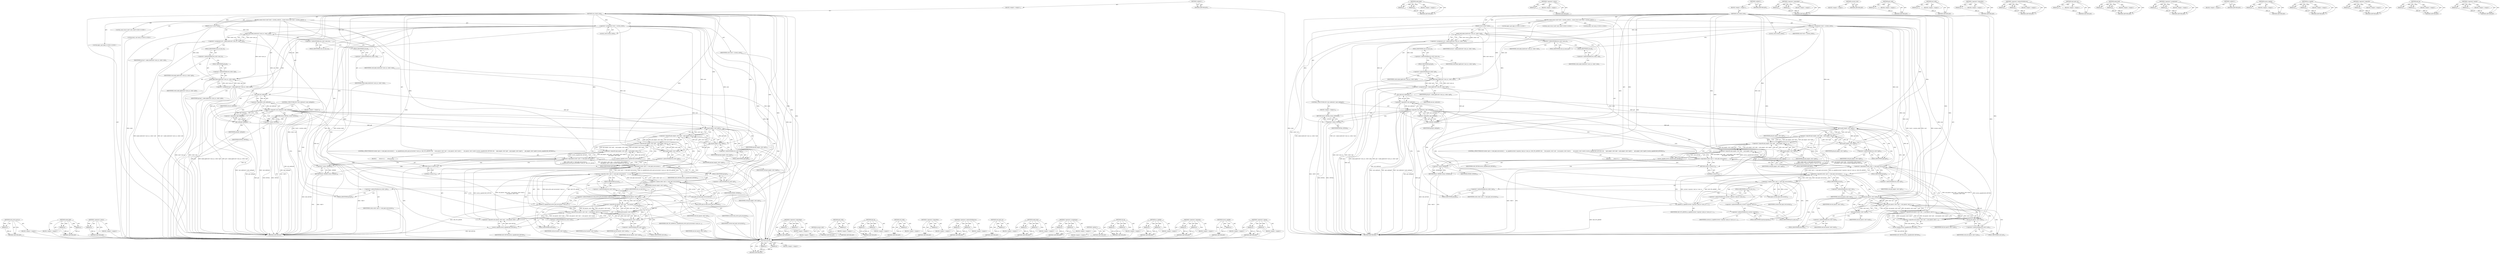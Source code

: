 digraph "&lt;operator&gt;.equals" {
vulnerable_200 [label=<(METHOD,uid_eq)>];
vulnerable_201 [label=<(PARAM,p1)>];
vulnerable_202 [label=<(PARAM,p2)>];
vulnerable_203 [label=<(BLOCK,&lt;empty&gt;,&lt;empty&gt;)>];
vulnerable_204 [label=<(METHOD_RETURN,ANY)>];
vulnerable_155 [label=<(METHOD,make_kgid)>];
vulnerable_156 [label=<(PARAM,p1)>];
vulnerable_157 [label=<(PARAM,p2)>];
vulnerable_158 [label=<(BLOCK,&lt;empty&gt;,&lt;empty&gt;)>];
vulnerable_159 [label=<(METHOD_RETURN,ANY)>];
vulnerable_177 [label=<(METHOD,&lt;operator&gt;.minus)>];
vulnerable_178 [label=<(PARAM,p1)>];
vulnerable_179 [label=<(BLOCK,&lt;empty&gt;,&lt;empty&gt;)>];
vulnerable_180 [label=<(METHOD_RETURN,ANY)>];
vulnerable_6 [label=<(METHOD,&lt;global&gt;)<SUB>1</SUB>>];
vulnerable_7 [label=<(BLOCK,&lt;empty&gt;,&lt;empty&gt;)<SUB>1</SUB>>];
vulnerable_8 [label=<(METHOD,scm_check_creds)<SUB>1</SUB>>];
vulnerable_9 [label=<(PARAM,struct ucred *creds)<SUB>1</SUB>>];
vulnerable_10 [label=<(BLOCK,{
	const struct cred *cred = current_cred();
	k...,{
	const struct cred *cred = current_cred();
	k...)<SUB>2</SUB>>];
vulnerable_11 [label="<(LOCAL,const struct cred* cred: cred*)<SUB>3</SUB>>"];
vulnerable_12 [label=<(&lt;operator&gt;.assignment,*cred = current_cred())<SUB>3</SUB>>];
vulnerable_13 [label=<(IDENTIFIER,cred,*cred = current_cred())<SUB>3</SUB>>];
vulnerable_14 [label=<(current_cred,current_cred())<SUB>3</SUB>>];
vulnerable_15 [label="<(LOCAL,kuid_t uid: kuid_t)<SUB>4</SUB>>"];
vulnerable_16 [label=<(&lt;operator&gt;.assignment,uid = make_kuid(cred-&gt;user_ns, creds-&gt;uid))<SUB>4</SUB>>];
vulnerable_17 [label=<(IDENTIFIER,uid,uid = make_kuid(cred-&gt;user_ns, creds-&gt;uid))<SUB>4</SUB>>];
vulnerable_18 [label=<(make_kuid,make_kuid(cred-&gt;user_ns, creds-&gt;uid))<SUB>4</SUB>>];
vulnerable_19 [label=<(&lt;operator&gt;.indirectFieldAccess,cred-&gt;user_ns)<SUB>4</SUB>>];
vulnerable_20 [label=<(IDENTIFIER,cred,make_kuid(cred-&gt;user_ns, creds-&gt;uid))<SUB>4</SUB>>];
vulnerable_21 [label=<(FIELD_IDENTIFIER,user_ns,user_ns)<SUB>4</SUB>>];
vulnerable_22 [label=<(&lt;operator&gt;.indirectFieldAccess,creds-&gt;uid)<SUB>4</SUB>>];
vulnerable_23 [label=<(IDENTIFIER,creds,make_kuid(cred-&gt;user_ns, creds-&gt;uid))<SUB>4</SUB>>];
vulnerable_24 [label=<(FIELD_IDENTIFIER,uid,uid)<SUB>4</SUB>>];
vulnerable_25 [label="<(LOCAL,kgid_t gid: kgid_t)<SUB>5</SUB>>"];
vulnerable_26 [label=<(&lt;operator&gt;.assignment,gid = make_kgid(cred-&gt;user_ns, creds-&gt;gid))<SUB>5</SUB>>];
vulnerable_27 [label=<(IDENTIFIER,gid,gid = make_kgid(cred-&gt;user_ns, creds-&gt;gid))<SUB>5</SUB>>];
vulnerable_28 [label=<(make_kgid,make_kgid(cred-&gt;user_ns, creds-&gt;gid))<SUB>5</SUB>>];
vulnerable_29 [label=<(&lt;operator&gt;.indirectFieldAccess,cred-&gt;user_ns)<SUB>5</SUB>>];
vulnerable_30 [label=<(IDENTIFIER,cred,make_kgid(cred-&gt;user_ns, creds-&gt;gid))<SUB>5</SUB>>];
vulnerable_31 [label=<(FIELD_IDENTIFIER,user_ns,user_ns)<SUB>5</SUB>>];
vulnerable_32 [label=<(&lt;operator&gt;.indirectFieldAccess,creds-&gt;gid)<SUB>5</SUB>>];
vulnerable_33 [label=<(IDENTIFIER,creds,make_kgid(cred-&gt;user_ns, creds-&gt;gid))<SUB>5</SUB>>];
vulnerable_34 [label=<(FIELD_IDENTIFIER,gid,gid)<SUB>5</SUB>>];
vulnerable_35 [label=<(CONTROL_STRUCTURE,IF,if (!uid_valid(uid) || !gid_valid(gid)))<SUB>7</SUB>>];
vulnerable_36 [label=<(&lt;operator&gt;.logicalOr,!uid_valid(uid) || !gid_valid(gid))<SUB>7</SUB>>];
vulnerable_37 [label=<(&lt;operator&gt;.logicalNot,!uid_valid(uid))<SUB>7</SUB>>];
vulnerable_38 [label=<(uid_valid,uid_valid(uid))<SUB>7</SUB>>];
vulnerable_39 [label=<(IDENTIFIER,uid,uid_valid(uid))<SUB>7</SUB>>];
vulnerable_40 [label=<(&lt;operator&gt;.logicalNot,!gid_valid(gid))<SUB>7</SUB>>];
vulnerable_41 [label=<(gid_valid,gid_valid(gid))<SUB>7</SUB>>];
vulnerable_42 [label=<(IDENTIFIER,gid,gid_valid(gid))<SUB>7</SUB>>];
vulnerable_43 [label=<(BLOCK,&lt;empty&gt;,&lt;empty&gt;)<SUB>8</SUB>>];
vulnerable_44 [label=<(RETURN,return -EINVAL;,return -EINVAL;)<SUB>8</SUB>>];
vulnerable_45 [label=<(&lt;operator&gt;.minus,-EINVAL)<SUB>8</SUB>>];
vulnerable_46 [label=<(IDENTIFIER,EINVAL,-EINVAL)<SUB>8</SUB>>];
vulnerable_47 [label=<(CONTROL_STRUCTURE,IF,if ((creds-&gt;pid == task_tgid_vnr(current) ||
	     ns_capable(current-&gt;nsproxy-&gt;pid_ns-&gt;user_ns, CAP_SYS_ADMIN)) &amp;&amp;
 	    ((uid_eq(uid, cred-&gt;uid)   || uid_eq(uid, cred-&gt;euid) ||
 	      uid_eq(uid, cred-&gt;suid)) || nsown_capable(CAP_SETUID)) &amp;&amp;
 	    ((gid_eq(gid, cred-&gt;gid)   || gid_eq(gid, cred-&gt;egid) ||
	      gid_eq(gid, cred-&gt;sgid)) || nsown_capable(CAP_SETGID))))<SUB>10</SUB>>];
vulnerable_48 [label=<(&lt;operator&gt;.logicalAnd,(creds-&gt;pid == task_tgid_vnr(current) ||
	     ...)<SUB>10</SUB>>];
vulnerable_49 [label=<(&lt;operator&gt;.logicalAnd,(creds-&gt;pid == task_tgid_vnr(current) ||
	     ...)<SUB>10</SUB>>];
vulnerable_50 [label=<(&lt;operator&gt;.logicalOr,creds-&gt;pid == task_tgid_vnr(current) ||
	     n...)<SUB>10</SUB>>];
vulnerable_51 [label=<(&lt;operator&gt;.equals,creds-&gt;pid == task_tgid_vnr(current))<SUB>10</SUB>>];
vulnerable_52 [label=<(&lt;operator&gt;.indirectFieldAccess,creds-&gt;pid)<SUB>10</SUB>>];
vulnerable_53 [label=<(IDENTIFIER,creds,creds-&gt;pid == task_tgid_vnr(current))<SUB>10</SUB>>];
vulnerable_54 [label=<(FIELD_IDENTIFIER,pid,pid)<SUB>10</SUB>>];
vulnerable_55 [label=<(task_tgid_vnr,task_tgid_vnr(current))<SUB>10</SUB>>];
vulnerable_56 [label=<(IDENTIFIER,current,task_tgid_vnr(current))<SUB>10</SUB>>];
vulnerable_57 [label=<(ns_capable,ns_capable(current-&gt;nsproxy-&gt;pid_ns-&gt;user_ns, C...)<SUB>11</SUB>>];
vulnerable_58 [label=<(&lt;operator&gt;.indirectFieldAccess,current-&gt;nsproxy-&gt;pid_ns-&gt;user_ns)<SUB>11</SUB>>];
vulnerable_59 [label=<(&lt;operator&gt;.indirectFieldAccess,current-&gt;nsproxy-&gt;pid_ns)<SUB>11</SUB>>];
vulnerable_60 [label=<(&lt;operator&gt;.indirectFieldAccess,current-&gt;nsproxy)<SUB>11</SUB>>];
vulnerable_61 [label=<(IDENTIFIER,current,ns_capable(current-&gt;nsproxy-&gt;pid_ns-&gt;user_ns, C...)<SUB>11</SUB>>];
vulnerable_62 [label=<(FIELD_IDENTIFIER,nsproxy,nsproxy)<SUB>11</SUB>>];
vulnerable_63 [label=<(FIELD_IDENTIFIER,pid_ns,pid_ns)<SUB>11</SUB>>];
vulnerable_64 [label=<(FIELD_IDENTIFIER,user_ns,user_ns)<SUB>11</SUB>>];
vulnerable_65 [label=<(IDENTIFIER,CAP_SYS_ADMIN,ns_capable(current-&gt;nsproxy-&gt;pid_ns-&gt;user_ns, C...)<SUB>11</SUB>>];
vulnerable_66 [label=<(&lt;operator&gt;.logicalOr,(uid_eq(uid, cred-&gt;uid)   || uid_eq(uid, cred-&gt;...)<SUB>12</SUB>>];
vulnerable_67 [label=<(&lt;operator&gt;.logicalOr,uid_eq(uid, cred-&gt;uid)   || uid_eq(uid, cred-&gt;e...)<SUB>12</SUB>>];
vulnerable_68 [label=<(&lt;operator&gt;.logicalOr,uid_eq(uid, cred-&gt;uid)   || uid_eq(uid, cred-&gt;e...)<SUB>12</SUB>>];
vulnerable_69 [label=<(uid_eq,uid_eq(uid, cred-&gt;uid))<SUB>12</SUB>>];
vulnerable_70 [label=<(IDENTIFIER,uid,uid_eq(uid, cred-&gt;uid))<SUB>12</SUB>>];
vulnerable_71 [label=<(&lt;operator&gt;.indirectFieldAccess,cred-&gt;uid)<SUB>12</SUB>>];
vulnerable_72 [label=<(IDENTIFIER,cred,uid_eq(uid, cred-&gt;uid))<SUB>12</SUB>>];
vulnerable_73 [label=<(FIELD_IDENTIFIER,uid,uid)<SUB>12</SUB>>];
vulnerable_74 [label=<(uid_eq,uid_eq(uid, cred-&gt;euid))<SUB>12</SUB>>];
vulnerable_75 [label=<(IDENTIFIER,uid,uid_eq(uid, cred-&gt;euid))<SUB>12</SUB>>];
vulnerable_76 [label=<(&lt;operator&gt;.indirectFieldAccess,cred-&gt;euid)<SUB>12</SUB>>];
vulnerable_77 [label=<(IDENTIFIER,cred,uid_eq(uid, cred-&gt;euid))<SUB>12</SUB>>];
vulnerable_78 [label=<(FIELD_IDENTIFIER,euid,euid)<SUB>12</SUB>>];
vulnerable_79 [label=<(uid_eq,uid_eq(uid, cred-&gt;suid))<SUB>13</SUB>>];
vulnerable_80 [label=<(IDENTIFIER,uid,uid_eq(uid, cred-&gt;suid))<SUB>13</SUB>>];
vulnerable_81 [label=<(&lt;operator&gt;.indirectFieldAccess,cred-&gt;suid)<SUB>13</SUB>>];
vulnerable_82 [label=<(IDENTIFIER,cred,uid_eq(uid, cred-&gt;suid))<SUB>13</SUB>>];
vulnerable_83 [label=<(FIELD_IDENTIFIER,suid,suid)<SUB>13</SUB>>];
vulnerable_84 [label=<(nsown_capable,nsown_capable(CAP_SETUID))<SUB>13</SUB>>];
vulnerable_85 [label=<(IDENTIFIER,CAP_SETUID,nsown_capable(CAP_SETUID))<SUB>13</SUB>>];
vulnerable_86 [label=<(&lt;operator&gt;.logicalOr,(gid_eq(gid, cred-&gt;gid)   || gid_eq(gid, cred-&gt;...)<SUB>14</SUB>>];
vulnerable_87 [label=<(&lt;operator&gt;.logicalOr,gid_eq(gid, cred-&gt;gid)   || gid_eq(gid, cred-&gt;e...)<SUB>14</SUB>>];
vulnerable_88 [label=<(&lt;operator&gt;.logicalOr,gid_eq(gid, cred-&gt;gid)   || gid_eq(gid, cred-&gt;e...)<SUB>14</SUB>>];
vulnerable_89 [label=<(gid_eq,gid_eq(gid, cred-&gt;gid))<SUB>14</SUB>>];
vulnerable_90 [label=<(IDENTIFIER,gid,gid_eq(gid, cred-&gt;gid))<SUB>14</SUB>>];
vulnerable_91 [label=<(&lt;operator&gt;.indirectFieldAccess,cred-&gt;gid)<SUB>14</SUB>>];
vulnerable_92 [label=<(IDENTIFIER,cred,gid_eq(gid, cred-&gt;gid))<SUB>14</SUB>>];
vulnerable_93 [label=<(FIELD_IDENTIFIER,gid,gid)<SUB>14</SUB>>];
vulnerable_94 [label=<(gid_eq,gid_eq(gid, cred-&gt;egid))<SUB>14</SUB>>];
vulnerable_95 [label=<(IDENTIFIER,gid,gid_eq(gid, cred-&gt;egid))<SUB>14</SUB>>];
vulnerable_96 [label=<(&lt;operator&gt;.indirectFieldAccess,cred-&gt;egid)<SUB>14</SUB>>];
vulnerable_97 [label=<(IDENTIFIER,cred,gid_eq(gid, cred-&gt;egid))<SUB>14</SUB>>];
vulnerable_98 [label=<(FIELD_IDENTIFIER,egid,egid)<SUB>14</SUB>>];
vulnerable_99 [label=<(gid_eq,gid_eq(gid, cred-&gt;sgid))<SUB>15</SUB>>];
vulnerable_100 [label=<(IDENTIFIER,gid,gid_eq(gid, cred-&gt;sgid))<SUB>15</SUB>>];
vulnerable_101 [label=<(&lt;operator&gt;.indirectFieldAccess,cred-&gt;sgid)<SUB>15</SUB>>];
vulnerable_102 [label=<(IDENTIFIER,cred,gid_eq(gid, cred-&gt;sgid))<SUB>15</SUB>>];
vulnerable_103 [label=<(FIELD_IDENTIFIER,sgid,sgid)<SUB>15</SUB>>];
vulnerable_104 [label=<(nsown_capable,nsown_capable(CAP_SETGID))<SUB>15</SUB>>];
vulnerable_105 [label=<(IDENTIFIER,CAP_SETGID,nsown_capable(CAP_SETGID))<SUB>15</SUB>>];
vulnerable_106 [label=<(BLOCK,{
	       return 0;
	},{
	       return 0;
	})<SUB>15</SUB>>];
vulnerable_107 [label=<(RETURN,return 0;,return 0;)<SUB>16</SUB>>];
vulnerable_108 [label=<(LITERAL,0,return 0;)<SUB>16</SUB>>];
vulnerable_109 [label=<(RETURN,return -EPERM;,return -EPERM;)<SUB>18</SUB>>];
vulnerable_110 [label=<(&lt;operator&gt;.minus,-EPERM)<SUB>18</SUB>>];
vulnerable_111 [label=<(IDENTIFIER,EPERM,-EPERM)<SUB>18</SUB>>];
vulnerable_112 [label=<(METHOD_RETURN,int)<SUB>1</SUB>>];
vulnerable_114 [label=<(METHOD_RETURN,ANY)<SUB>1</SUB>>];
vulnerable_181 [label=<(METHOD,&lt;operator&gt;.logicalAnd)>];
vulnerable_182 [label=<(PARAM,p1)>];
vulnerable_183 [label=<(PARAM,p2)>];
vulnerable_184 [label=<(BLOCK,&lt;empty&gt;,&lt;empty&gt;)>];
vulnerable_185 [label=<(METHOD_RETURN,ANY)>];
vulnerable_142 [label=<(METHOD,current_cred)>];
vulnerable_143 [label=<(BLOCK,&lt;empty&gt;,&lt;empty&gt;)>];
vulnerable_144 [label=<(METHOD_RETURN,ANY)>];
vulnerable_173 [label=<(METHOD,gid_valid)>];
vulnerable_174 [label=<(PARAM,p1)>];
vulnerable_175 [label=<(BLOCK,&lt;empty&gt;,&lt;empty&gt;)>];
vulnerable_176 [label=<(METHOD_RETURN,ANY)>];
vulnerable_169 [label=<(METHOD,uid_valid)>];
vulnerable_170 [label=<(PARAM,p1)>];
vulnerable_171 [label=<(BLOCK,&lt;empty&gt;,&lt;empty&gt;)>];
vulnerable_172 [label=<(METHOD_RETURN,ANY)>];
vulnerable_165 [label=<(METHOD,&lt;operator&gt;.logicalNot)>];
vulnerable_166 [label=<(PARAM,p1)>];
vulnerable_167 [label=<(BLOCK,&lt;empty&gt;,&lt;empty&gt;)>];
vulnerable_168 [label=<(METHOD_RETURN,ANY)>];
vulnerable_150 [label=<(METHOD,&lt;operator&gt;.indirectFieldAccess)>];
vulnerable_151 [label=<(PARAM,p1)>];
vulnerable_152 [label=<(PARAM,p2)>];
vulnerable_153 [label=<(BLOCK,&lt;empty&gt;,&lt;empty&gt;)>];
vulnerable_154 [label=<(METHOD_RETURN,ANY)>];
vulnerable_191 [label=<(METHOD,task_tgid_vnr)>];
vulnerable_192 [label=<(PARAM,p1)>];
vulnerable_193 [label=<(BLOCK,&lt;empty&gt;,&lt;empty&gt;)>];
vulnerable_194 [label=<(METHOD_RETURN,ANY)>];
vulnerable_145 [label=<(METHOD,make_kuid)>];
vulnerable_146 [label=<(PARAM,p1)>];
vulnerable_147 [label=<(PARAM,p2)>];
vulnerable_148 [label=<(BLOCK,&lt;empty&gt;,&lt;empty&gt;)>];
vulnerable_149 [label=<(METHOD_RETURN,ANY)>];
vulnerable_137 [label=<(METHOD,&lt;operator&gt;.assignment)>];
vulnerable_138 [label=<(PARAM,p1)>];
vulnerable_139 [label=<(PARAM,p2)>];
vulnerable_140 [label=<(BLOCK,&lt;empty&gt;,&lt;empty&gt;)>];
vulnerable_141 [label=<(METHOD_RETURN,ANY)>];
vulnerable_131 [label=<(METHOD,&lt;global&gt;)<SUB>1</SUB>>];
vulnerable_132 [label=<(BLOCK,&lt;empty&gt;,&lt;empty&gt;)>];
vulnerable_133 [label=<(METHOD_RETURN,ANY)>];
vulnerable_205 [label=<(METHOD,nsown_capable)>];
vulnerable_206 [label=<(PARAM,p1)>];
vulnerable_207 [label=<(BLOCK,&lt;empty&gt;,&lt;empty&gt;)>];
vulnerable_208 [label=<(METHOD_RETURN,ANY)>];
vulnerable_195 [label=<(METHOD,ns_capable)>];
vulnerable_196 [label=<(PARAM,p1)>];
vulnerable_197 [label=<(PARAM,p2)>];
vulnerable_198 [label=<(BLOCK,&lt;empty&gt;,&lt;empty&gt;)>];
vulnerable_199 [label=<(METHOD_RETURN,ANY)>];
vulnerable_160 [label=<(METHOD,&lt;operator&gt;.logicalOr)>];
vulnerable_161 [label=<(PARAM,p1)>];
vulnerable_162 [label=<(PARAM,p2)>];
vulnerable_163 [label=<(BLOCK,&lt;empty&gt;,&lt;empty&gt;)>];
vulnerable_164 [label=<(METHOD_RETURN,ANY)>];
vulnerable_209 [label=<(METHOD,gid_eq)>];
vulnerable_210 [label=<(PARAM,p1)>];
vulnerable_211 [label=<(PARAM,p2)>];
vulnerable_212 [label=<(BLOCK,&lt;empty&gt;,&lt;empty&gt;)>];
vulnerable_213 [label=<(METHOD_RETURN,ANY)>];
vulnerable_186 [label=<(METHOD,&lt;operator&gt;.equals)>];
vulnerable_187 [label=<(PARAM,p1)>];
vulnerable_188 [label=<(PARAM,p2)>];
vulnerable_189 [label=<(BLOCK,&lt;empty&gt;,&lt;empty&gt;)>];
vulnerable_190 [label=<(METHOD_RETURN,ANY)>];
fixed_197 [label=<(METHOD,task_active_pid_ns)>];
fixed_198 [label=<(PARAM,p1)>];
fixed_199 [label=<(BLOCK,&lt;empty&gt;,&lt;empty&gt;)>];
fixed_200 [label=<(METHOD_RETURN,ANY)>];
fixed_152 [label=<(METHOD,make_kgid)>];
fixed_153 [label=<(PARAM,p1)>];
fixed_154 [label=<(PARAM,p2)>];
fixed_155 [label=<(BLOCK,&lt;empty&gt;,&lt;empty&gt;)>];
fixed_156 [label=<(METHOD_RETURN,ANY)>];
fixed_174 [label=<(METHOD,&lt;operator&gt;.minus)>];
fixed_175 [label=<(PARAM,p1)>];
fixed_176 [label=<(BLOCK,&lt;empty&gt;,&lt;empty&gt;)>];
fixed_177 [label=<(METHOD_RETURN,ANY)>];
fixed_6 [label=<(METHOD,&lt;global&gt;)<SUB>1</SUB>>];
fixed_7 [label=<(BLOCK,&lt;empty&gt;,&lt;empty&gt;)<SUB>1</SUB>>];
fixed_8 [label=<(METHOD,scm_check_creds)<SUB>1</SUB>>];
fixed_9 [label=<(PARAM,struct ucred *creds)<SUB>1</SUB>>];
fixed_10 [label=<(BLOCK,{
	const struct cred *cred = current_cred();
	k...,{
	const struct cred *cred = current_cred();
	k...)<SUB>2</SUB>>];
fixed_11 [label="<(LOCAL,const struct cred* cred: cred*)<SUB>3</SUB>>"];
fixed_12 [label=<(&lt;operator&gt;.assignment,*cred = current_cred())<SUB>3</SUB>>];
fixed_13 [label=<(IDENTIFIER,cred,*cred = current_cred())<SUB>3</SUB>>];
fixed_14 [label=<(current_cred,current_cred())<SUB>3</SUB>>];
fixed_15 [label="<(LOCAL,kuid_t uid: kuid_t)<SUB>4</SUB>>"];
fixed_16 [label=<(&lt;operator&gt;.assignment,uid = make_kuid(cred-&gt;user_ns, creds-&gt;uid))<SUB>4</SUB>>];
fixed_17 [label=<(IDENTIFIER,uid,uid = make_kuid(cred-&gt;user_ns, creds-&gt;uid))<SUB>4</SUB>>];
fixed_18 [label=<(make_kuid,make_kuid(cred-&gt;user_ns, creds-&gt;uid))<SUB>4</SUB>>];
fixed_19 [label=<(&lt;operator&gt;.indirectFieldAccess,cred-&gt;user_ns)<SUB>4</SUB>>];
fixed_20 [label=<(IDENTIFIER,cred,make_kuid(cred-&gt;user_ns, creds-&gt;uid))<SUB>4</SUB>>];
fixed_21 [label=<(FIELD_IDENTIFIER,user_ns,user_ns)<SUB>4</SUB>>];
fixed_22 [label=<(&lt;operator&gt;.indirectFieldAccess,creds-&gt;uid)<SUB>4</SUB>>];
fixed_23 [label=<(IDENTIFIER,creds,make_kuid(cred-&gt;user_ns, creds-&gt;uid))<SUB>4</SUB>>];
fixed_24 [label=<(FIELD_IDENTIFIER,uid,uid)<SUB>4</SUB>>];
fixed_25 [label="<(LOCAL,kgid_t gid: kgid_t)<SUB>5</SUB>>"];
fixed_26 [label=<(&lt;operator&gt;.assignment,gid = make_kgid(cred-&gt;user_ns, creds-&gt;gid))<SUB>5</SUB>>];
fixed_27 [label=<(IDENTIFIER,gid,gid = make_kgid(cred-&gt;user_ns, creds-&gt;gid))<SUB>5</SUB>>];
fixed_28 [label=<(make_kgid,make_kgid(cred-&gt;user_ns, creds-&gt;gid))<SUB>5</SUB>>];
fixed_29 [label=<(&lt;operator&gt;.indirectFieldAccess,cred-&gt;user_ns)<SUB>5</SUB>>];
fixed_30 [label=<(IDENTIFIER,cred,make_kgid(cred-&gt;user_ns, creds-&gt;gid))<SUB>5</SUB>>];
fixed_31 [label=<(FIELD_IDENTIFIER,user_ns,user_ns)<SUB>5</SUB>>];
fixed_32 [label=<(&lt;operator&gt;.indirectFieldAccess,creds-&gt;gid)<SUB>5</SUB>>];
fixed_33 [label=<(IDENTIFIER,creds,make_kgid(cred-&gt;user_ns, creds-&gt;gid))<SUB>5</SUB>>];
fixed_34 [label=<(FIELD_IDENTIFIER,gid,gid)<SUB>5</SUB>>];
fixed_35 [label=<(CONTROL_STRUCTURE,IF,if (!uid_valid(uid) || !gid_valid(gid)))<SUB>7</SUB>>];
fixed_36 [label=<(&lt;operator&gt;.logicalOr,!uid_valid(uid) || !gid_valid(gid))<SUB>7</SUB>>];
fixed_37 [label=<(&lt;operator&gt;.logicalNot,!uid_valid(uid))<SUB>7</SUB>>];
fixed_38 [label=<(uid_valid,uid_valid(uid))<SUB>7</SUB>>];
fixed_39 [label=<(IDENTIFIER,uid,uid_valid(uid))<SUB>7</SUB>>];
fixed_40 [label=<(&lt;operator&gt;.logicalNot,!gid_valid(gid))<SUB>7</SUB>>];
fixed_41 [label=<(gid_valid,gid_valid(gid))<SUB>7</SUB>>];
fixed_42 [label=<(IDENTIFIER,gid,gid_valid(gid))<SUB>7</SUB>>];
fixed_43 [label=<(BLOCK,&lt;empty&gt;,&lt;empty&gt;)<SUB>8</SUB>>];
fixed_44 [label=<(RETURN,return -EINVAL;,return -EINVAL;)<SUB>8</SUB>>];
fixed_45 [label=<(&lt;operator&gt;.minus,-EINVAL)<SUB>8</SUB>>];
fixed_46 [label=<(IDENTIFIER,EINVAL,-EINVAL)<SUB>8</SUB>>];
fixed_47 [label=<(CONTROL_STRUCTURE,IF,if ((creds-&gt;pid == task_tgid_vnr(current) ||
	     ns_capable(task_active_pid_ns(current)-&gt;user_ns, CAP_SYS_ADMIN)) &amp;&amp;
 	    ((uid_eq(uid, cred-&gt;uid)   || uid_eq(uid, cred-&gt;euid) ||
 	      uid_eq(uid, cred-&gt;suid)) || nsown_capable(CAP_SETUID)) &amp;&amp;
 	    ((gid_eq(gid, cred-&gt;gid)   || gid_eq(gid, cred-&gt;egid) ||
	      gid_eq(gid, cred-&gt;sgid)) || nsown_capable(CAP_SETGID))))<SUB>10</SUB>>];
fixed_48 [label=<(&lt;operator&gt;.logicalAnd,(creds-&gt;pid == task_tgid_vnr(current) ||
	     ...)<SUB>10</SUB>>];
fixed_49 [label=<(&lt;operator&gt;.logicalAnd,(creds-&gt;pid == task_tgid_vnr(current) ||
	     ...)<SUB>10</SUB>>];
fixed_50 [label=<(&lt;operator&gt;.logicalOr,creds-&gt;pid == task_tgid_vnr(current) ||
	     n...)<SUB>10</SUB>>];
fixed_51 [label=<(&lt;operator&gt;.equals,creds-&gt;pid == task_tgid_vnr(current))<SUB>10</SUB>>];
fixed_52 [label=<(&lt;operator&gt;.indirectFieldAccess,creds-&gt;pid)<SUB>10</SUB>>];
fixed_53 [label=<(IDENTIFIER,creds,creds-&gt;pid == task_tgid_vnr(current))<SUB>10</SUB>>];
fixed_54 [label=<(FIELD_IDENTIFIER,pid,pid)<SUB>10</SUB>>];
fixed_55 [label=<(task_tgid_vnr,task_tgid_vnr(current))<SUB>10</SUB>>];
fixed_56 [label=<(IDENTIFIER,current,task_tgid_vnr(current))<SUB>10</SUB>>];
fixed_57 [label=<(ns_capable,ns_capable(task_active_pid_ns(current)-&gt;user_ns...)<SUB>11</SUB>>];
fixed_58 [label=<(&lt;operator&gt;.indirectFieldAccess,task_active_pid_ns(current)-&gt;user_ns)<SUB>11</SUB>>];
fixed_59 [label=<(task_active_pid_ns,task_active_pid_ns(current))<SUB>11</SUB>>];
fixed_60 [label=<(IDENTIFIER,current,task_active_pid_ns(current))<SUB>11</SUB>>];
fixed_61 [label=<(FIELD_IDENTIFIER,user_ns,user_ns)<SUB>11</SUB>>];
fixed_62 [label=<(IDENTIFIER,CAP_SYS_ADMIN,ns_capable(task_active_pid_ns(current)-&gt;user_ns...)<SUB>11</SUB>>];
fixed_63 [label=<(&lt;operator&gt;.logicalOr,(uid_eq(uid, cred-&gt;uid)   || uid_eq(uid, cred-&gt;...)<SUB>12</SUB>>];
fixed_64 [label=<(&lt;operator&gt;.logicalOr,uid_eq(uid, cred-&gt;uid)   || uid_eq(uid, cred-&gt;e...)<SUB>12</SUB>>];
fixed_65 [label=<(&lt;operator&gt;.logicalOr,uid_eq(uid, cred-&gt;uid)   || uid_eq(uid, cred-&gt;e...)<SUB>12</SUB>>];
fixed_66 [label=<(uid_eq,uid_eq(uid, cred-&gt;uid))<SUB>12</SUB>>];
fixed_67 [label=<(IDENTIFIER,uid,uid_eq(uid, cred-&gt;uid))<SUB>12</SUB>>];
fixed_68 [label=<(&lt;operator&gt;.indirectFieldAccess,cred-&gt;uid)<SUB>12</SUB>>];
fixed_69 [label=<(IDENTIFIER,cred,uid_eq(uid, cred-&gt;uid))<SUB>12</SUB>>];
fixed_70 [label=<(FIELD_IDENTIFIER,uid,uid)<SUB>12</SUB>>];
fixed_71 [label=<(uid_eq,uid_eq(uid, cred-&gt;euid))<SUB>12</SUB>>];
fixed_72 [label=<(IDENTIFIER,uid,uid_eq(uid, cred-&gt;euid))<SUB>12</SUB>>];
fixed_73 [label=<(&lt;operator&gt;.indirectFieldAccess,cred-&gt;euid)<SUB>12</SUB>>];
fixed_74 [label=<(IDENTIFIER,cred,uid_eq(uid, cred-&gt;euid))<SUB>12</SUB>>];
fixed_75 [label=<(FIELD_IDENTIFIER,euid,euid)<SUB>12</SUB>>];
fixed_76 [label=<(uid_eq,uid_eq(uid, cred-&gt;suid))<SUB>13</SUB>>];
fixed_77 [label=<(IDENTIFIER,uid,uid_eq(uid, cred-&gt;suid))<SUB>13</SUB>>];
fixed_78 [label=<(&lt;operator&gt;.indirectFieldAccess,cred-&gt;suid)<SUB>13</SUB>>];
fixed_79 [label=<(IDENTIFIER,cred,uid_eq(uid, cred-&gt;suid))<SUB>13</SUB>>];
fixed_80 [label=<(FIELD_IDENTIFIER,suid,suid)<SUB>13</SUB>>];
fixed_81 [label=<(nsown_capable,nsown_capable(CAP_SETUID))<SUB>13</SUB>>];
fixed_82 [label=<(IDENTIFIER,CAP_SETUID,nsown_capable(CAP_SETUID))<SUB>13</SUB>>];
fixed_83 [label=<(&lt;operator&gt;.logicalOr,(gid_eq(gid, cred-&gt;gid)   || gid_eq(gid, cred-&gt;...)<SUB>14</SUB>>];
fixed_84 [label=<(&lt;operator&gt;.logicalOr,gid_eq(gid, cred-&gt;gid)   || gid_eq(gid, cred-&gt;e...)<SUB>14</SUB>>];
fixed_85 [label=<(&lt;operator&gt;.logicalOr,gid_eq(gid, cred-&gt;gid)   || gid_eq(gid, cred-&gt;e...)<SUB>14</SUB>>];
fixed_86 [label=<(gid_eq,gid_eq(gid, cred-&gt;gid))<SUB>14</SUB>>];
fixed_87 [label=<(IDENTIFIER,gid,gid_eq(gid, cred-&gt;gid))<SUB>14</SUB>>];
fixed_88 [label=<(&lt;operator&gt;.indirectFieldAccess,cred-&gt;gid)<SUB>14</SUB>>];
fixed_89 [label=<(IDENTIFIER,cred,gid_eq(gid, cred-&gt;gid))<SUB>14</SUB>>];
fixed_90 [label=<(FIELD_IDENTIFIER,gid,gid)<SUB>14</SUB>>];
fixed_91 [label=<(gid_eq,gid_eq(gid, cred-&gt;egid))<SUB>14</SUB>>];
fixed_92 [label=<(IDENTIFIER,gid,gid_eq(gid, cred-&gt;egid))<SUB>14</SUB>>];
fixed_93 [label=<(&lt;operator&gt;.indirectFieldAccess,cred-&gt;egid)<SUB>14</SUB>>];
fixed_94 [label=<(IDENTIFIER,cred,gid_eq(gid, cred-&gt;egid))<SUB>14</SUB>>];
fixed_95 [label=<(FIELD_IDENTIFIER,egid,egid)<SUB>14</SUB>>];
fixed_96 [label=<(gid_eq,gid_eq(gid, cred-&gt;sgid))<SUB>15</SUB>>];
fixed_97 [label=<(IDENTIFIER,gid,gid_eq(gid, cred-&gt;sgid))<SUB>15</SUB>>];
fixed_98 [label=<(&lt;operator&gt;.indirectFieldAccess,cred-&gt;sgid)<SUB>15</SUB>>];
fixed_99 [label=<(IDENTIFIER,cred,gid_eq(gid, cred-&gt;sgid))<SUB>15</SUB>>];
fixed_100 [label=<(FIELD_IDENTIFIER,sgid,sgid)<SUB>15</SUB>>];
fixed_101 [label=<(nsown_capable,nsown_capable(CAP_SETGID))<SUB>15</SUB>>];
fixed_102 [label=<(IDENTIFIER,CAP_SETGID,nsown_capable(CAP_SETGID))<SUB>15</SUB>>];
fixed_103 [label=<(BLOCK,{
	       return 0;
	},{
	       return 0;
	})<SUB>15</SUB>>];
fixed_104 [label=<(RETURN,return 0;,return 0;)<SUB>16</SUB>>];
fixed_105 [label=<(LITERAL,0,return 0;)<SUB>16</SUB>>];
fixed_106 [label=<(RETURN,return -EPERM;,return -EPERM;)<SUB>18</SUB>>];
fixed_107 [label=<(&lt;operator&gt;.minus,-EPERM)<SUB>18</SUB>>];
fixed_108 [label=<(IDENTIFIER,EPERM,-EPERM)<SUB>18</SUB>>];
fixed_109 [label=<(METHOD_RETURN,int)<SUB>1</SUB>>];
fixed_111 [label=<(METHOD_RETURN,ANY)<SUB>1</SUB>>];
fixed_178 [label=<(METHOD,&lt;operator&gt;.logicalAnd)>];
fixed_179 [label=<(PARAM,p1)>];
fixed_180 [label=<(PARAM,p2)>];
fixed_181 [label=<(BLOCK,&lt;empty&gt;,&lt;empty&gt;)>];
fixed_182 [label=<(METHOD_RETURN,ANY)>];
fixed_139 [label=<(METHOD,current_cred)>];
fixed_140 [label=<(BLOCK,&lt;empty&gt;,&lt;empty&gt;)>];
fixed_141 [label=<(METHOD_RETURN,ANY)>];
fixed_170 [label=<(METHOD,gid_valid)>];
fixed_171 [label=<(PARAM,p1)>];
fixed_172 [label=<(BLOCK,&lt;empty&gt;,&lt;empty&gt;)>];
fixed_173 [label=<(METHOD_RETURN,ANY)>];
fixed_210 [label=<(METHOD,gid_eq)>];
fixed_211 [label=<(PARAM,p1)>];
fixed_212 [label=<(PARAM,p2)>];
fixed_213 [label=<(BLOCK,&lt;empty&gt;,&lt;empty&gt;)>];
fixed_214 [label=<(METHOD_RETURN,ANY)>];
fixed_166 [label=<(METHOD,uid_valid)>];
fixed_167 [label=<(PARAM,p1)>];
fixed_168 [label=<(BLOCK,&lt;empty&gt;,&lt;empty&gt;)>];
fixed_169 [label=<(METHOD_RETURN,ANY)>];
fixed_162 [label=<(METHOD,&lt;operator&gt;.logicalNot)>];
fixed_163 [label=<(PARAM,p1)>];
fixed_164 [label=<(BLOCK,&lt;empty&gt;,&lt;empty&gt;)>];
fixed_165 [label=<(METHOD_RETURN,ANY)>];
fixed_147 [label=<(METHOD,&lt;operator&gt;.indirectFieldAccess)>];
fixed_148 [label=<(PARAM,p1)>];
fixed_149 [label=<(PARAM,p2)>];
fixed_150 [label=<(BLOCK,&lt;empty&gt;,&lt;empty&gt;)>];
fixed_151 [label=<(METHOD_RETURN,ANY)>];
fixed_188 [label=<(METHOD,task_tgid_vnr)>];
fixed_189 [label=<(PARAM,p1)>];
fixed_190 [label=<(BLOCK,&lt;empty&gt;,&lt;empty&gt;)>];
fixed_191 [label=<(METHOD_RETURN,ANY)>];
fixed_142 [label=<(METHOD,make_kuid)>];
fixed_143 [label=<(PARAM,p1)>];
fixed_144 [label=<(PARAM,p2)>];
fixed_145 [label=<(BLOCK,&lt;empty&gt;,&lt;empty&gt;)>];
fixed_146 [label=<(METHOD_RETURN,ANY)>];
fixed_134 [label=<(METHOD,&lt;operator&gt;.assignment)>];
fixed_135 [label=<(PARAM,p1)>];
fixed_136 [label=<(PARAM,p2)>];
fixed_137 [label=<(BLOCK,&lt;empty&gt;,&lt;empty&gt;)>];
fixed_138 [label=<(METHOD_RETURN,ANY)>];
fixed_128 [label=<(METHOD,&lt;global&gt;)<SUB>1</SUB>>];
fixed_129 [label=<(BLOCK,&lt;empty&gt;,&lt;empty&gt;)>];
fixed_130 [label=<(METHOD_RETURN,ANY)>];
fixed_201 [label=<(METHOD,uid_eq)>];
fixed_202 [label=<(PARAM,p1)>];
fixed_203 [label=<(PARAM,p2)>];
fixed_204 [label=<(BLOCK,&lt;empty&gt;,&lt;empty&gt;)>];
fixed_205 [label=<(METHOD_RETURN,ANY)>];
fixed_192 [label=<(METHOD,ns_capable)>];
fixed_193 [label=<(PARAM,p1)>];
fixed_194 [label=<(PARAM,p2)>];
fixed_195 [label=<(BLOCK,&lt;empty&gt;,&lt;empty&gt;)>];
fixed_196 [label=<(METHOD_RETURN,ANY)>];
fixed_157 [label=<(METHOD,&lt;operator&gt;.logicalOr)>];
fixed_158 [label=<(PARAM,p1)>];
fixed_159 [label=<(PARAM,p2)>];
fixed_160 [label=<(BLOCK,&lt;empty&gt;,&lt;empty&gt;)>];
fixed_161 [label=<(METHOD_RETURN,ANY)>];
fixed_206 [label=<(METHOD,nsown_capable)>];
fixed_207 [label=<(PARAM,p1)>];
fixed_208 [label=<(BLOCK,&lt;empty&gt;,&lt;empty&gt;)>];
fixed_209 [label=<(METHOD_RETURN,ANY)>];
fixed_183 [label=<(METHOD,&lt;operator&gt;.equals)>];
fixed_184 [label=<(PARAM,p1)>];
fixed_185 [label=<(PARAM,p2)>];
fixed_186 [label=<(BLOCK,&lt;empty&gt;,&lt;empty&gt;)>];
fixed_187 [label=<(METHOD_RETURN,ANY)>];
vulnerable_200 -> vulnerable_201  [key=0, label="AST: "];
vulnerable_200 -> vulnerable_201  [key=1, label="DDG: "];
vulnerable_200 -> vulnerable_203  [key=0, label="AST: "];
vulnerable_200 -> vulnerable_202  [key=0, label="AST: "];
vulnerable_200 -> vulnerable_202  [key=1, label="DDG: "];
vulnerable_200 -> vulnerable_204  [key=0, label="AST: "];
vulnerable_200 -> vulnerable_204  [key=1, label="CFG: "];
vulnerable_201 -> vulnerable_204  [key=0, label="DDG: p1"];
vulnerable_202 -> vulnerable_204  [key=0, label="DDG: p2"];
vulnerable_155 -> vulnerable_156  [key=0, label="AST: "];
vulnerable_155 -> vulnerable_156  [key=1, label="DDG: "];
vulnerable_155 -> vulnerable_158  [key=0, label="AST: "];
vulnerable_155 -> vulnerable_157  [key=0, label="AST: "];
vulnerable_155 -> vulnerable_157  [key=1, label="DDG: "];
vulnerable_155 -> vulnerable_159  [key=0, label="AST: "];
vulnerable_155 -> vulnerable_159  [key=1, label="CFG: "];
vulnerable_156 -> vulnerable_159  [key=0, label="DDG: p1"];
vulnerable_157 -> vulnerable_159  [key=0, label="DDG: p2"];
vulnerable_177 -> vulnerable_178  [key=0, label="AST: "];
vulnerable_177 -> vulnerable_178  [key=1, label="DDG: "];
vulnerable_177 -> vulnerable_179  [key=0, label="AST: "];
vulnerable_177 -> vulnerable_180  [key=0, label="AST: "];
vulnerable_177 -> vulnerable_180  [key=1, label="CFG: "];
vulnerable_178 -> vulnerable_180  [key=0, label="DDG: p1"];
vulnerable_6 -> vulnerable_7  [key=0, label="AST: "];
vulnerable_6 -> vulnerable_114  [key=0, label="AST: "];
vulnerable_6 -> vulnerable_114  [key=1, label="CFG: "];
vulnerable_7 -> vulnerable_8  [key=0, label="AST: "];
vulnerable_8 -> vulnerable_9  [key=0, label="AST: "];
vulnerable_8 -> vulnerable_9  [key=1, label="DDG: "];
vulnerable_8 -> vulnerable_10  [key=0, label="AST: "];
vulnerable_8 -> vulnerable_112  [key=0, label="AST: "];
vulnerable_8 -> vulnerable_14  [key=0, label="CFG: "];
vulnerable_8 -> vulnerable_12  [key=0, label="DDG: "];
vulnerable_8 -> vulnerable_107  [key=0, label="DDG: "];
vulnerable_8 -> vulnerable_110  [key=0, label="DDG: "];
vulnerable_8 -> vulnerable_108  [key=0, label="DDG: "];
vulnerable_8 -> vulnerable_38  [key=0, label="DDG: "];
vulnerable_8 -> vulnerable_41  [key=0, label="DDG: "];
vulnerable_8 -> vulnerable_45  [key=0, label="DDG: "];
vulnerable_8 -> vulnerable_104  [key=0, label="DDG: "];
vulnerable_8 -> vulnerable_57  [key=0, label="DDG: "];
vulnerable_8 -> vulnerable_84  [key=0, label="DDG: "];
vulnerable_8 -> vulnerable_99  [key=0, label="DDG: "];
vulnerable_8 -> vulnerable_55  [key=0, label="DDG: "];
vulnerable_8 -> vulnerable_79  [key=0, label="DDG: "];
vulnerable_8 -> vulnerable_89  [key=0, label="DDG: "];
vulnerable_8 -> vulnerable_94  [key=0, label="DDG: "];
vulnerable_8 -> vulnerable_69  [key=0, label="DDG: "];
vulnerable_8 -> vulnerable_74  [key=0, label="DDG: "];
vulnerable_9 -> vulnerable_112  [key=0, label="DDG: creds"];
vulnerable_9 -> vulnerable_18  [key=0, label="DDG: creds"];
vulnerable_9 -> vulnerable_28  [key=0, label="DDG: creds"];
vulnerable_9 -> vulnerable_51  [key=0, label="DDG: creds"];
vulnerable_10 -> vulnerable_11  [key=0, label="AST: "];
vulnerable_10 -> vulnerable_12  [key=0, label="AST: "];
vulnerable_10 -> vulnerable_15  [key=0, label="AST: "];
vulnerable_10 -> vulnerable_16  [key=0, label="AST: "];
vulnerable_10 -> vulnerable_25  [key=0, label="AST: "];
vulnerable_10 -> vulnerable_26  [key=0, label="AST: "];
vulnerable_10 -> vulnerable_35  [key=0, label="AST: "];
vulnerable_10 -> vulnerable_47  [key=0, label="AST: "];
vulnerable_10 -> vulnerable_109  [key=0, label="AST: "];
vulnerable_12 -> vulnerable_13  [key=0, label="AST: "];
vulnerable_12 -> vulnerable_14  [key=0, label="AST: "];
vulnerable_12 -> vulnerable_21  [key=0, label="CFG: "];
vulnerable_12 -> vulnerable_112  [key=0, label="DDG: cred"];
vulnerable_12 -> vulnerable_112  [key=1, label="DDG: current_cred()"];
vulnerable_12 -> vulnerable_112  [key=2, label="DDG: *cred = current_cred()"];
vulnerable_12 -> vulnerable_18  [key=0, label="DDG: cred"];
vulnerable_12 -> vulnerable_28  [key=0, label="DDG: cred"];
vulnerable_12 -> vulnerable_99  [key=0, label="DDG: cred"];
vulnerable_12 -> vulnerable_79  [key=0, label="DDG: cred"];
vulnerable_12 -> vulnerable_89  [key=0, label="DDG: cred"];
vulnerable_12 -> vulnerable_94  [key=0, label="DDG: cred"];
vulnerable_12 -> vulnerable_69  [key=0, label="DDG: cred"];
vulnerable_12 -> vulnerable_74  [key=0, label="DDG: cred"];
vulnerable_14 -> vulnerable_12  [key=0, label="CFG: "];
vulnerable_16 -> vulnerable_17  [key=0, label="AST: "];
vulnerable_16 -> vulnerable_18  [key=0, label="AST: "];
vulnerable_16 -> vulnerable_31  [key=0, label="CFG: "];
vulnerable_16 -> vulnerable_112  [key=0, label="DDG: make_kuid(cred-&gt;user_ns, creds-&gt;uid)"];
vulnerable_16 -> vulnerable_112  [key=1, label="DDG: uid = make_kuid(cred-&gt;user_ns, creds-&gt;uid)"];
vulnerable_16 -> vulnerable_38  [key=0, label="DDG: uid"];
vulnerable_18 -> vulnerable_19  [key=0, label="AST: "];
vulnerable_18 -> vulnerable_22  [key=0, label="AST: "];
vulnerable_18 -> vulnerable_16  [key=0, label="CFG: "];
vulnerable_18 -> vulnerable_16  [key=1, label="DDG: cred-&gt;user_ns"];
vulnerable_18 -> vulnerable_16  [key=2, label="DDG: creds-&gt;uid"];
vulnerable_18 -> vulnerable_112  [key=0, label="DDG: creds-&gt;uid"];
vulnerable_18 -> vulnerable_28  [key=0, label="DDG: cred-&gt;user_ns"];
vulnerable_19 -> vulnerable_20  [key=0, label="AST: "];
vulnerable_19 -> vulnerable_21  [key=0, label="AST: "];
vulnerable_19 -> vulnerable_24  [key=0, label="CFG: "];
vulnerable_21 -> vulnerable_19  [key=0, label="CFG: "];
vulnerable_22 -> vulnerable_23  [key=0, label="AST: "];
vulnerable_22 -> vulnerable_24  [key=0, label="AST: "];
vulnerable_22 -> vulnerable_18  [key=0, label="CFG: "];
vulnerable_24 -> vulnerable_22  [key=0, label="CFG: "];
vulnerable_26 -> vulnerable_27  [key=0, label="AST: "];
vulnerable_26 -> vulnerable_28  [key=0, label="AST: "];
vulnerable_26 -> vulnerable_38  [key=0, label="CFG: "];
vulnerable_26 -> vulnerable_112  [key=0, label="DDG: gid"];
vulnerable_26 -> vulnerable_112  [key=1, label="DDG: make_kgid(cred-&gt;user_ns, creds-&gt;gid)"];
vulnerable_26 -> vulnerable_112  [key=2, label="DDG: gid = make_kgid(cred-&gt;user_ns, creds-&gt;gid)"];
vulnerable_26 -> vulnerable_41  [key=0, label="DDG: gid"];
vulnerable_26 -> vulnerable_89  [key=0, label="DDG: gid"];
vulnerable_28 -> vulnerable_29  [key=0, label="AST: "];
vulnerable_28 -> vulnerable_32  [key=0, label="AST: "];
vulnerable_28 -> vulnerable_26  [key=0, label="CFG: "];
vulnerable_28 -> vulnerable_26  [key=1, label="DDG: cred-&gt;user_ns"];
vulnerable_28 -> vulnerable_26  [key=2, label="DDG: creds-&gt;gid"];
vulnerable_28 -> vulnerable_112  [key=0, label="DDG: cred-&gt;user_ns"];
vulnerable_28 -> vulnerable_112  [key=1, label="DDG: creds-&gt;gid"];
vulnerable_29 -> vulnerable_30  [key=0, label="AST: "];
vulnerable_29 -> vulnerable_31  [key=0, label="AST: "];
vulnerable_29 -> vulnerable_34  [key=0, label="CFG: "];
vulnerable_31 -> vulnerable_29  [key=0, label="CFG: "];
vulnerable_32 -> vulnerable_33  [key=0, label="AST: "];
vulnerable_32 -> vulnerable_34  [key=0, label="AST: "];
vulnerable_32 -> vulnerable_28  [key=0, label="CFG: "];
vulnerable_34 -> vulnerable_32  [key=0, label="CFG: "];
vulnerable_35 -> vulnerable_36  [key=0, label="AST: "];
vulnerable_35 -> vulnerable_43  [key=0, label="AST: "];
vulnerable_36 -> vulnerable_37  [key=0, label="AST: "];
vulnerable_36 -> vulnerable_40  [key=0, label="AST: "];
vulnerable_36 -> vulnerable_45  [key=0, label="CFG: "];
vulnerable_36 -> vulnerable_45  [key=1, label="CDG: "];
vulnerable_36 -> vulnerable_54  [key=0, label="CFG: "];
vulnerable_36 -> vulnerable_54  [key=1, label="CDG: "];
vulnerable_36 -> vulnerable_112  [key=0, label="DDG: !uid_valid(uid)"];
vulnerable_36 -> vulnerable_112  [key=1, label="DDG: !gid_valid(gid)"];
vulnerable_36 -> vulnerable_112  [key=2, label="DDG: !uid_valid(uid) || !gid_valid(gid)"];
vulnerable_36 -> vulnerable_48  [key=0, label="CDG: "];
vulnerable_36 -> vulnerable_49  [key=0, label="CDG: "];
vulnerable_36 -> vulnerable_51  [key=0, label="CDG: "];
vulnerable_36 -> vulnerable_52  [key=0, label="CDG: "];
vulnerable_36 -> vulnerable_50  [key=0, label="CDG: "];
vulnerable_36 -> vulnerable_44  [key=0, label="CDG: "];
vulnerable_36 -> vulnerable_55  [key=0, label="CDG: "];
vulnerable_37 -> vulnerable_38  [key=0, label="AST: "];
vulnerable_37 -> vulnerable_36  [key=0, label="CFG: "];
vulnerable_37 -> vulnerable_36  [key=1, label="DDG: uid_valid(uid)"];
vulnerable_37 -> vulnerable_41  [key=0, label="CFG: "];
vulnerable_37 -> vulnerable_41  [key=1, label="CDG: "];
vulnerable_37 -> vulnerable_112  [key=0, label="DDG: uid_valid(uid)"];
vulnerable_37 -> vulnerable_40  [key=0, label="CDG: "];
vulnerable_38 -> vulnerable_39  [key=0, label="AST: "];
vulnerable_38 -> vulnerable_37  [key=0, label="CFG: "];
vulnerable_38 -> vulnerable_37  [key=1, label="DDG: uid"];
vulnerable_38 -> vulnerable_112  [key=0, label="DDG: uid"];
vulnerable_38 -> vulnerable_69  [key=0, label="DDG: uid"];
vulnerable_40 -> vulnerable_41  [key=0, label="AST: "];
vulnerable_40 -> vulnerable_36  [key=0, label="CFG: "];
vulnerable_40 -> vulnerable_36  [key=1, label="DDG: gid_valid(gid)"];
vulnerable_40 -> vulnerable_112  [key=0, label="DDG: gid_valid(gid)"];
vulnerable_41 -> vulnerable_42  [key=0, label="AST: "];
vulnerable_41 -> vulnerable_40  [key=0, label="CFG: "];
vulnerable_41 -> vulnerable_40  [key=1, label="DDG: gid"];
vulnerable_41 -> vulnerable_112  [key=0, label="DDG: gid"];
vulnerable_41 -> vulnerable_89  [key=0, label="DDG: gid"];
vulnerable_43 -> vulnerable_44  [key=0, label="AST: "];
vulnerable_44 -> vulnerable_45  [key=0, label="AST: "];
vulnerable_44 -> vulnerable_112  [key=0, label="CFG: "];
vulnerable_44 -> vulnerable_112  [key=1, label="DDG: &lt;RET&gt;"];
vulnerable_45 -> vulnerable_46  [key=0, label="AST: "];
vulnerable_45 -> vulnerable_44  [key=0, label="CFG: "];
vulnerable_45 -> vulnerable_44  [key=1, label="DDG: -EINVAL"];
vulnerable_45 -> vulnerable_112  [key=0, label="DDG: EINVAL"];
vulnerable_45 -> vulnerable_112  [key=1, label="DDG: -EINVAL"];
vulnerable_47 -> vulnerable_48  [key=0, label="AST: "];
vulnerable_47 -> vulnerable_106  [key=0, label="AST: "];
vulnerable_48 -> vulnerable_49  [key=0, label="AST: "];
vulnerable_48 -> vulnerable_86  [key=0, label="AST: "];
vulnerable_48 -> vulnerable_107  [key=0, label="CFG: "];
vulnerable_48 -> vulnerable_107  [key=1, label="CDG: "];
vulnerable_48 -> vulnerable_110  [key=0, label="CFG: "];
vulnerable_48 -> vulnerable_110  [key=1, label="CDG: "];
vulnerable_48 -> vulnerable_109  [key=0, label="CDG: "];
vulnerable_49 -> vulnerable_50  [key=0, label="AST: "];
vulnerable_49 -> vulnerable_66  [key=0, label="AST: "];
vulnerable_49 -> vulnerable_48  [key=0, label="CFG: "];
vulnerable_49 -> vulnerable_48  [key=1, label="DDG: creds-&gt;pid == task_tgid_vnr(current) ||
	     ns_capable(current-&gt;nsproxy-&gt;pid_ns-&gt;user_ns, CAP_SYS_ADMIN)"];
vulnerable_49 -> vulnerable_48  [key=2, label="DDG: (uid_eq(uid, cred-&gt;uid)   || uid_eq(uid, cred-&gt;euid) ||
 	      uid_eq(uid, cred-&gt;suid)) || nsown_capable(CAP_SETUID)"];
vulnerable_49 -> vulnerable_93  [key=0, label="CFG: "];
vulnerable_49 -> vulnerable_93  [key=1, label="CDG: "];
vulnerable_49 -> vulnerable_89  [key=0, label="CDG: "];
vulnerable_49 -> vulnerable_87  [key=0, label="CDG: "];
vulnerable_49 -> vulnerable_91  [key=0, label="CDG: "];
vulnerable_49 -> vulnerable_88  [key=0, label="CDG: "];
vulnerable_49 -> vulnerable_86  [key=0, label="CDG: "];
vulnerable_50 -> vulnerable_51  [key=0, label="AST: "];
vulnerable_50 -> vulnerable_57  [key=0, label="AST: "];
vulnerable_50 -> vulnerable_49  [key=0, label="CFG: "];
vulnerable_50 -> vulnerable_49  [key=1, label="DDG: creds-&gt;pid == task_tgid_vnr(current)"];
vulnerable_50 -> vulnerable_49  [key=2, label="DDG: ns_capable(current-&gt;nsproxy-&gt;pid_ns-&gt;user_ns, CAP_SYS_ADMIN)"];
vulnerable_50 -> vulnerable_73  [key=0, label="CFG: "];
vulnerable_50 -> vulnerable_73  [key=1, label="CDG: "];
vulnerable_50 -> vulnerable_68  [key=0, label="CDG: "];
vulnerable_50 -> vulnerable_66  [key=0, label="CDG: "];
vulnerable_50 -> vulnerable_69  [key=0, label="CDG: "];
vulnerable_50 -> vulnerable_67  [key=0, label="CDG: "];
vulnerable_50 -> vulnerable_71  [key=0, label="CDG: "];
vulnerable_51 -> vulnerable_52  [key=0, label="AST: "];
vulnerable_51 -> vulnerable_55  [key=0, label="AST: "];
vulnerable_51 -> vulnerable_50  [key=0, label="CFG: "];
vulnerable_51 -> vulnerable_50  [key=1, label="DDG: creds-&gt;pid"];
vulnerable_51 -> vulnerable_50  [key=2, label="DDG: task_tgid_vnr(current)"];
vulnerable_51 -> vulnerable_62  [key=0, label="CFG: "];
vulnerable_51 -> vulnerable_62  [key=1, label="CDG: "];
vulnerable_51 -> vulnerable_60  [key=0, label="CDG: "];
vulnerable_51 -> vulnerable_64  [key=0, label="CDG: "];
vulnerable_51 -> vulnerable_57  [key=0, label="CDG: "];
vulnerable_51 -> vulnerable_59  [key=0, label="CDG: "];
vulnerable_51 -> vulnerable_58  [key=0, label="CDG: "];
vulnerable_51 -> vulnerable_63  [key=0, label="CDG: "];
vulnerable_52 -> vulnerable_53  [key=0, label="AST: "];
vulnerable_52 -> vulnerable_54  [key=0, label="AST: "];
vulnerable_52 -> vulnerable_55  [key=0, label="CFG: "];
vulnerable_54 -> vulnerable_52  [key=0, label="CFG: "];
vulnerable_55 -> vulnerable_56  [key=0, label="AST: "];
vulnerable_55 -> vulnerable_51  [key=0, label="CFG: "];
vulnerable_55 -> vulnerable_51  [key=1, label="DDG: current"];
vulnerable_57 -> vulnerable_58  [key=0, label="AST: "];
vulnerable_57 -> vulnerable_65  [key=0, label="AST: "];
vulnerable_57 -> vulnerable_50  [key=0, label="CFG: "];
vulnerable_57 -> vulnerable_50  [key=1, label="DDG: current-&gt;nsproxy-&gt;pid_ns-&gt;user_ns"];
vulnerable_57 -> vulnerable_50  [key=2, label="DDG: CAP_SYS_ADMIN"];
vulnerable_57 -> vulnerable_112  [key=0, label="DDG: CAP_SYS_ADMIN"];
vulnerable_58 -> vulnerable_59  [key=0, label="AST: "];
vulnerable_58 -> vulnerable_64  [key=0, label="AST: "];
vulnerable_58 -> vulnerable_57  [key=0, label="CFG: "];
vulnerable_59 -> vulnerable_60  [key=0, label="AST: "];
vulnerable_59 -> vulnerable_63  [key=0, label="AST: "];
vulnerable_59 -> vulnerable_64  [key=0, label="CFG: "];
vulnerable_60 -> vulnerable_61  [key=0, label="AST: "];
vulnerable_60 -> vulnerable_62  [key=0, label="AST: "];
vulnerable_60 -> vulnerable_63  [key=0, label="CFG: "];
vulnerable_62 -> vulnerable_60  [key=0, label="CFG: "];
vulnerable_63 -> vulnerable_59  [key=0, label="CFG: "];
vulnerable_64 -> vulnerable_58  [key=0, label="CFG: "];
vulnerable_66 -> vulnerable_67  [key=0, label="AST: "];
vulnerable_66 -> vulnerable_84  [key=0, label="AST: "];
vulnerable_66 -> vulnerable_49  [key=0, label="CFG: "];
vulnerable_66 -> vulnerable_49  [key=1, label="DDG: uid_eq(uid, cred-&gt;uid)   || uid_eq(uid, cred-&gt;euid) ||
 	      uid_eq(uid, cred-&gt;suid)"];
vulnerable_66 -> vulnerable_49  [key=2, label="DDG: nsown_capable(CAP_SETUID)"];
vulnerable_67 -> vulnerable_68  [key=0, label="AST: "];
vulnerable_67 -> vulnerable_79  [key=0, label="AST: "];
vulnerable_67 -> vulnerable_66  [key=0, label="CFG: "];
vulnerable_67 -> vulnerable_66  [key=1, label="DDG: uid_eq(uid, cred-&gt;uid)   || uid_eq(uid, cred-&gt;euid)"];
vulnerable_67 -> vulnerable_66  [key=2, label="DDG: uid_eq(uid, cred-&gt;suid)"];
vulnerable_67 -> vulnerable_84  [key=0, label="CFG: "];
vulnerable_67 -> vulnerable_84  [key=1, label="CDG: "];
vulnerable_68 -> vulnerable_69  [key=0, label="AST: "];
vulnerable_68 -> vulnerable_74  [key=0, label="AST: "];
vulnerable_68 -> vulnerable_67  [key=0, label="CFG: "];
vulnerable_68 -> vulnerable_67  [key=1, label="DDG: uid_eq(uid, cred-&gt;uid)"];
vulnerable_68 -> vulnerable_67  [key=2, label="DDG: uid_eq(uid, cred-&gt;euid)"];
vulnerable_68 -> vulnerable_83  [key=0, label="CFG: "];
vulnerable_68 -> vulnerable_83  [key=1, label="CDG: "];
vulnerable_68 -> vulnerable_81  [key=0, label="CDG: "];
vulnerable_68 -> vulnerable_79  [key=0, label="CDG: "];
vulnerable_69 -> vulnerable_70  [key=0, label="AST: "];
vulnerable_69 -> vulnerable_71  [key=0, label="AST: "];
vulnerable_69 -> vulnerable_68  [key=0, label="CFG: "];
vulnerable_69 -> vulnerable_68  [key=1, label="DDG: uid"];
vulnerable_69 -> vulnerable_68  [key=2, label="DDG: cred-&gt;uid"];
vulnerable_69 -> vulnerable_78  [key=0, label="CFG: "];
vulnerable_69 -> vulnerable_78  [key=1, label="CDG: "];
vulnerable_69 -> vulnerable_79  [key=0, label="DDG: uid"];
vulnerable_69 -> vulnerable_74  [key=0, label="DDG: uid"];
vulnerable_69 -> vulnerable_74  [key=1, label="CDG: "];
vulnerable_69 -> vulnerable_76  [key=0, label="CDG: "];
vulnerable_71 -> vulnerable_72  [key=0, label="AST: "];
vulnerable_71 -> vulnerable_73  [key=0, label="AST: "];
vulnerable_71 -> vulnerable_69  [key=0, label="CFG: "];
vulnerable_73 -> vulnerable_71  [key=0, label="CFG: "];
vulnerable_74 -> vulnerable_75  [key=0, label="AST: "];
vulnerable_74 -> vulnerable_76  [key=0, label="AST: "];
vulnerable_74 -> vulnerable_68  [key=0, label="CFG: "];
vulnerable_74 -> vulnerable_68  [key=1, label="DDG: uid"];
vulnerable_74 -> vulnerable_68  [key=2, label="DDG: cred-&gt;euid"];
vulnerable_74 -> vulnerable_79  [key=0, label="DDG: uid"];
vulnerable_76 -> vulnerable_77  [key=0, label="AST: "];
vulnerable_76 -> vulnerable_78  [key=0, label="AST: "];
vulnerable_76 -> vulnerable_74  [key=0, label="CFG: "];
vulnerable_78 -> vulnerable_76  [key=0, label="CFG: "];
vulnerable_79 -> vulnerable_80  [key=0, label="AST: "];
vulnerable_79 -> vulnerable_81  [key=0, label="AST: "];
vulnerable_79 -> vulnerable_67  [key=0, label="CFG: "];
vulnerable_79 -> vulnerable_67  [key=1, label="DDG: uid"];
vulnerable_79 -> vulnerable_67  [key=2, label="DDG: cred-&gt;suid"];
vulnerable_81 -> vulnerable_82  [key=0, label="AST: "];
vulnerable_81 -> vulnerable_83  [key=0, label="AST: "];
vulnerable_81 -> vulnerable_79  [key=0, label="CFG: "];
vulnerable_83 -> vulnerable_81  [key=0, label="CFG: "];
vulnerable_84 -> vulnerable_85  [key=0, label="AST: "];
vulnerable_84 -> vulnerable_66  [key=0, label="CFG: "];
vulnerable_84 -> vulnerable_66  [key=1, label="DDG: CAP_SETUID"];
vulnerable_84 -> vulnerable_112  [key=0, label="DDG: CAP_SETUID"];
vulnerable_86 -> vulnerable_87  [key=0, label="AST: "];
vulnerable_86 -> vulnerable_104  [key=0, label="AST: "];
vulnerable_86 -> vulnerable_48  [key=0, label="CFG: "];
vulnerable_86 -> vulnerable_48  [key=1, label="DDG: gid_eq(gid, cred-&gt;gid)   || gid_eq(gid, cred-&gt;egid) ||
	      gid_eq(gid, cred-&gt;sgid)"];
vulnerable_86 -> vulnerable_48  [key=2, label="DDG: nsown_capable(CAP_SETGID)"];
vulnerable_87 -> vulnerable_88  [key=0, label="AST: "];
vulnerable_87 -> vulnerable_99  [key=0, label="AST: "];
vulnerable_87 -> vulnerable_86  [key=0, label="CFG: "];
vulnerable_87 -> vulnerable_86  [key=1, label="DDG: gid_eq(gid, cred-&gt;gid)   || gid_eq(gid, cred-&gt;egid)"];
vulnerable_87 -> vulnerable_86  [key=2, label="DDG: gid_eq(gid, cred-&gt;sgid)"];
vulnerable_87 -> vulnerable_104  [key=0, label="CFG: "];
vulnerable_87 -> vulnerable_104  [key=1, label="CDG: "];
vulnerable_88 -> vulnerable_89  [key=0, label="AST: "];
vulnerable_88 -> vulnerable_94  [key=0, label="AST: "];
vulnerable_88 -> vulnerable_87  [key=0, label="CFG: "];
vulnerable_88 -> vulnerable_87  [key=1, label="DDG: gid_eq(gid, cred-&gt;gid)"];
vulnerable_88 -> vulnerable_87  [key=2, label="DDG: gid_eq(gid, cred-&gt;egid)"];
vulnerable_88 -> vulnerable_103  [key=0, label="CFG: "];
vulnerable_88 -> vulnerable_103  [key=1, label="CDG: "];
vulnerable_88 -> vulnerable_99  [key=0, label="CDG: "];
vulnerable_88 -> vulnerable_101  [key=0, label="CDG: "];
vulnerable_89 -> vulnerable_90  [key=0, label="AST: "];
vulnerable_89 -> vulnerable_91  [key=0, label="AST: "];
vulnerable_89 -> vulnerable_88  [key=0, label="CFG: "];
vulnerable_89 -> vulnerable_88  [key=1, label="DDG: gid"];
vulnerable_89 -> vulnerable_88  [key=2, label="DDG: cred-&gt;gid"];
vulnerable_89 -> vulnerable_98  [key=0, label="CFG: "];
vulnerable_89 -> vulnerable_98  [key=1, label="CDG: "];
vulnerable_89 -> vulnerable_99  [key=0, label="DDG: gid"];
vulnerable_89 -> vulnerable_94  [key=0, label="DDG: gid"];
vulnerable_89 -> vulnerable_94  [key=1, label="CDG: "];
vulnerable_89 -> vulnerable_96  [key=0, label="CDG: "];
vulnerable_91 -> vulnerable_92  [key=0, label="AST: "];
vulnerable_91 -> vulnerable_93  [key=0, label="AST: "];
vulnerable_91 -> vulnerable_89  [key=0, label="CFG: "];
vulnerable_93 -> vulnerable_91  [key=0, label="CFG: "];
vulnerable_94 -> vulnerable_95  [key=0, label="AST: "];
vulnerable_94 -> vulnerable_96  [key=0, label="AST: "];
vulnerable_94 -> vulnerable_88  [key=0, label="CFG: "];
vulnerable_94 -> vulnerable_88  [key=1, label="DDG: gid"];
vulnerable_94 -> vulnerable_88  [key=2, label="DDG: cred-&gt;egid"];
vulnerable_94 -> vulnerable_99  [key=0, label="DDG: gid"];
vulnerable_96 -> vulnerable_97  [key=0, label="AST: "];
vulnerable_96 -> vulnerable_98  [key=0, label="AST: "];
vulnerable_96 -> vulnerable_94  [key=0, label="CFG: "];
vulnerable_98 -> vulnerable_96  [key=0, label="CFG: "];
vulnerable_99 -> vulnerable_100  [key=0, label="AST: "];
vulnerable_99 -> vulnerable_101  [key=0, label="AST: "];
vulnerable_99 -> vulnerable_87  [key=0, label="CFG: "];
vulnerable_99 -> vulnerable_87  [key=1, label="DDG: gid"];
vulnerable_99 -> vulnerable_87  [key=2, label="DDG: cred-&gt;sgid"];
vulnerable_101 -> vulnerable_102  [key=0, label="AST: "];
vulnerable_101 -> vulnerable_103  [key=0, label="AST: "];
vulnerable_101 -> vulnerable_99  [key=0, label="CFG: "];
vulnerable_103 -> vulnerable_101  [key=0, label="CFG: "];
vulnerable_104 -> vulnerable_105  [key=0, label="AST: "];
vulnerable_104 -> vulnerable_86  [key=0, label="CFG: "];
vulnerable_104 -> vulnerable_86  [key=1, label="DDG: CAP_SETGID"];
vulnerable_104 -> vulnerable_112  [key=0, label="DDG: CAP_SETGID"];
vulnerable_106 -> vulnerable_107  [key=0, label="AST: "];
vulnerable_107 -> vulnerable_108  [key=0, label="AST: "];
vulnerable_107 -> vulnerable_112  [key=0, label="CFG: "];
vulnerable_107 -> vulnerable_112  [key=1, label="DDG: &lt;RET&gt;"];
vulnerable_108 -> vulnerable_107  [key=0, label="DDG: 0"];
vulnerable_109 -> vulnerable_110  [key=0, label="AST: "];
vulnerable_109 -> vulnerable_112  [key=0, label="CFG: "];
vulnerable_109 -> vulnerable_112  [key=1, label="DDG: &lt;RET&gt;"];
vulnerable_110 -> vulnerable_111  [key=0, label="AST: "];
vulnerable_110 -> vulnerable_109  [key=0, label="CFG: "];
vulnerable_110 -> vulnerable_109  [key=1, label="DDG: -EPERM"];
vulnerable_181 -> vulnerable_182  [key=0, label="AST: "];
vulnerable_181 -> vulnerable_182  [key=1, label="DDG: "];
vulnerable_181 -> vulnerable_184  [key=0, label="AST: "];
vulnerable_181 -> vulnerable_183  [key=0, label="AST: "];
vulnerable_181 -> vulnerable_183  [key=1, label="DDG: "];
vulnerable_181 -> vulnerable_185  [key=0, label="AST: "];
vulnerable_181 -> vulnerable_185  [key=1, label="CFG: "];
vulnerable_182 -> vulnerable_185  [key=0, label="DDG: p1"];
vulnerable_183 -> vulnerable_185  [key=0, label="DDG: p2"];
vulnerable_142 -> vulnerable_143  [key=0, label="AST: "];
vulnerable_142 -> vulnerable_144  [key=0, label="AST: "];
vulnerable_142 -> vulnerable_144  [key=1, label="CFG: "];
vulnerable_173 -> vulnerable_174  [key=0, label="AST: "];
vulnerable_173 -> vulnerable_174  [key=1, label="DDG: "];
vulnerable_173 -> vulnerable_175  [key=0, label="AST: "];
vulnerable_173 -> vulnerable_176  [key=0, label="AST: "];
vulnerable_173 -> vulnerable_176  [key=1, label="CFG: "];
vulnerable_174 -> vulnerable_176  [key=0, label="DDG: p1"];
vulnerable_169 -> vulnerable_170  [key=0, label="AST: "];
vulnerable_169 -> vulnerable_170  [key=1, label="DDG: "];
vulnerable_169 -> vulnerable_171  [key=0, label="AST: "];
vulnerable_169 -> vulnerable_172  [key=0, label="AST: "];
vulnerable_169 -> vulnerable_172  [key=1, label="CFG: "];
vulnerable_170 -> vulnerable_172  [key=0, label="DDG: p1"];
vulnerable_165 -> vulnerable_166  [key=0, label="AST: "];
vulnerable_165 -> vulnerable_166  [key=1, label="DDG: "];
vulnerable_165 -> vulnerable_167  [key=0, label="AST: "];
vulnerable_165 -> vulnerable_168  [key=0, label="AST: "];
vulnerable_165 -> vulnerable_168  [key=1, label="CFG: "];
vulnerable_166 -> vulnerable_168  [key=0, label="DDG: p1"];
vulnerable_150 -> vulnerable_151  [key=0, label="AST: "];
vulnerable_150 -> vulnerable_151  [key=1, label="DDG: "];
vulnerable_150 -> vulnerable_153  [key=0, label="AST: "];
vulnerable_150 -> vulnerable_152  [key=0, label="AST: "];
vulnerable_150 -> vulnerable_152  [key=1, label="DDG: "];
vulnerable_150 -> vulnerable_154  [key=0, label="AST: "];
vulnerable_150 -> vulnerable_154  [key=1, label="CFG: "];
vulnerable_151 -> vulnerable_154  [key=0, label="DDG: p1"];
vulnerable_152 -> vulnerable_154  [key=0, label="DDG: p2"];
vulnerable_191 -> vulnerable_192  [key=0, label="AST: "];
vulnerable_191 -> vulnerable_192  [key=1, label="DDG: "];
vulnerable_191 -> vulnerable_193  [key=0, label="AST: "];
vulnerable_191 -> vulnerable_194  [key=0, label="AST: "];
vulnerable_191 -> vulnerable_194  [key=1, label="CFG: "];
vulnerable_192 -> vulnerable_194  [key=0, label="DDG: p1"];
vulnerable_145 -> vulnerable_146  [key=0, label="AST: "];
vulnerable_145 -> vulnerable_146  [key=1, label="DDG: "];
vulnerable_145 -> vulnerable_148  [key=0, label="AST: "];
vulnerable_145 -> vulnerable_147  [key=0, label="AST: "];
vulnerable_145 -> vulnerable_147  [key=1, label="DDG: "];
vulnerable_145 -> vulnerable_149  [key=0, label="AST: "];
vulnerable_145 -> vulnerable_149  [key=1, label="CFG: "];
vulnerable_146 -> vulnerable_149  [key=0, label="DDG: p1"];
vulnerable_147 -> vulnerable_149  [key=0, label="DDG: p2"];
vulnerable_137 -> vulnerable_138  [key=0, label="AST: "];
vulnerable_137 -> vulnerable_138  [key=1, label="DDG: "];
vulnerable_137 -> vulnerable_140  [key=0, label="AST: "];
vulnerable_137 -> vulnerable_139  [key=0, label="AST: "];
vulnerable_137 -> vulnerable_139  [key=1, label="DDG: "];
vulnerable_137 -> vulnerable_141  [key=0, label="AST: "];
vulnerable_137 -> vulnerable_141  [key=1, label="CFG: "];
vulnerable_138 -> vulnerable_141  [key=0, label="DDG: p1"];
vulnerable_139 -> vulnerable_141  [key=0, label="DDG: p2"];
vulnerable_131 -> vulnerable_132  [key=0, label="AST: "];
vulnerable_131 -> vulnerable_133  [key=0, label="AST: "];
vulnerable_131 -> vulnerable_133  [key=1, label="CFG: "];
vulnerable_205 -> vulnerable_206  [key=0, label="AST: "];
vulnerable_205 -> vulnerable_206  [key=1, label="DDG: "];
vulnerable_205 -> vulnerable_207  [key=0, label="AST: "];
vulnerable_205 -> vulnerable_208  [key=0, label="AST: "];
vulnerable_205 -> vulnerable_208  [key=1, label="CFG: "];
vulnerable_206 -> vulnerable_208  [key=0, label="DDG: p1"];
vulnerable_195 -> vulnerable_196  [key=0, label="AST: "];
vulnerable_195 -> vulnerable_196  [key=1, label="DDG: "];
vulnerable_195 -> vulnerable_198  [key=0, label="AST: "];
vulnerable_195 -> vulnerable_197  [key=0, label="AST: "];
vulnerable_195 -> vulnerable_197  [key=1, label="DDG: "];
vulnerable_195 -> vulnerable_199  [key=0, label="AST: "];
vulnerable_195 -> vulnerable_199  [key=1, label="CFG: "];
vulnerable_196 -> vulnerable_199  [key=0, label="DDG: p1"];
vulnerable_197 -> vulnerable_199  [key=0, label="DDG: p2"];
vulnerable_160 -> vulnerable_161  [key=0, label="AST: "];
vulnerable_160 -> vulnerable_161  [key=1, label="DDG: "];
vulnerable_160 -> vulnerable_163  [key=0, label="AST: "];
vulnerable_160 -> vulnerable_162  [key=0, label="AST: "];
vulnerable_160 -> vulnerable_162  [key=1, label="DDG: "];
vulnerable_160 -> vulnerable_164  [key=0, label="AST: "];
vulnerable_160 -> vulnerable_164  [key=1, label="CFG: "];
vulnerable_161 -> vulnerable_164  [key=0, label="DDG: p1"];
vulnerable_162 -> vulnerable_164  [key=0, label="DDG: p2"];
vulnerable_209 -> vulnerable_210  [key=0, label="AST: "];
vulnerable_209 -> vulnerable_210  [key=1, label="DDG: "];
vulnerable_209 -> vulnerable_212  [key=0, label="AST: "];
vulnerable_209 -> vulnerable_211  [key=0, label="AST: "];
vulnerable_209 -> vulnerable_211  [key=1, label="DDG: "];
vulnerable_209 -> vulnerable_213  [key=0, label="AST: "];
vulnerable_209 -> vulnerable_213  [key=1, label="CFG: "];
vulnerable_210 -> vulnerable_213  [key=0, label="DDG: p1"];
vulnerable_211 -> vulnerable_213  [key=0, label="DDG: p2"];
vulnerable_186 -> vulnerable_187  [key=0, label="AST: "];
vulnerable_186 -> vulnerable_187  [key=1, label="DDG: "];
vulnerable_186 -> vulnerable_189  [key=0, label="AST: "];
vulnerable_186 -> vulnerable_188  [key=0, label="AST: "];
vulnerable_186 -> vulnerable_188  [key=1, label="DDG: "];
vulnerable_186 -> vulnerable_190  [key=0, label="AST: "];
vulnerable_186 -> vulnerable_190  [key=1, label="CFG: "];
vulnerable_187 -> vulnerable_190  [key=0, label="DDG: p1"];
vulnerable_188 -> vulnerable_190  [key=0, label="DDG: p2"];
fixed_197 -> fixed_198  [key=0, label="AST: "];
fixed_197 -> fixed_198  [key=1, label="DDG: "];
fixed_197 -> fixed_199  [key=0, label="AST: "];
fixed_197 -> fixed_200  [key=0, label="AST: "];
fixed_197 -> fixed_200  [key=1, label="CFG: "];
fixed_198 -> fixed_200  [key=0, label="DDG: p1"];
fixed_199 -> vulnerable_200  [key=0];
fixed_200 -> vulnerable_200  [key=0];
fixed_152 -> fixed_153  [key=0, label="AST: "];
fixed_152 -> fixed_153  [key=1, label="DDG: "];
fixed_152 -> fixed_155  [key=0, label="AST: "];
fixed_152 -> fixed_154  [key=0, label="AST: "];
fixed_152 -> fixed_154  [key=1, label="DDG: "];
fixed_152 -> fixed_156  [key=0, label="AST: "];
fixed_152 -> fixed_156  [key=1, label="CFG: "];
fixed_153 -> fixed_156  [key=0, label="DDG: p1"];
fixed_154 -> fixed_156  [key=0, label="DDG: p2"];
fixed_155 -> vulnerable_200  [key=0];
fixed_156 -> vulnerable_200  [key=0];
fixed_174 -> fixed_175  [key=0, label="AST: "];
fixed_174 -> fixed_175  [key=1, label="DDG: "];
fixed_174 -> fixed_176  [key=0, label="AST: "];
fixed_174 -> fixed_177  [key=0, label="AST: "];
fixed_174 -> fixed_177  [key=1, label="CFG: "];
fixed_175 -> fixed_177  [key=0, label="DDG: p1"];
fixed_176 -> vulnerable_200  [key=0];
fixed_177 -> vulnerable_200  [key=0];
fixed_6 -> fixed_7  [key=0, label="AST: "];
fixed_6 -> fixed_111  [key=0, label="AST: "];
fixed_6 -> fixed_111  [key=1, label="CFG: "];
fixed_7 -> fixed_8  [key=0, label="AST: "];
fixed_8 -> fixed_9  [key=0, label="AST: "];
fixed_8 -> fixed_9  [key=1, label="DDG: "];
fixed_8 -> fixed_10  [key=0, label="AST: "];
fixed_8 -> fixed_109  [key=0, label="AST: "];
fixed_8 -> fixed_14  [key=0, label="CFG: "];
fixed_8 -> fixed_12  [key=0, label="DDG: "];
fixed_8 -> fixed_104  [key=0, label="DDG: "];
fixed_8 -> fixed_107  [key=0, label="DDG: "];
fixed_8 -> fixed_105  [key=0, label="DDG: "];
fixed_8 -> fixed_38  [key=0, label="DDG: "];
fixed_8 -> fixed_41  [key=0, label="DDG: "];
fixed_8 -> fixed_45  [key=0, label="DDG: "];
fixed_8 -> fixed_101  [key=0, label="DDG: "];
fixed_8 -> fixed_57  [key=0, label="DDG: "];
fixed_8 -> fixed_81  [key=0, label="DDG: "];
fixed_8 -> fixed_96  [key=0, label="DDG: "];
fixed_8 -> fixed_55  [key=0, label="DDG: "];
fixed_8 -> fixed_76  [key=0, label="DDG: "];
fixed_8 -> fixed_86  [key=0, label="DDG: "];
fixed_8 -> fixed_91  [key=0, label="DDG: "];
fixed_8 -> fixed_59  [key=0, label="DDG: "];
fixed_8 -> fixed_66  [key=0, label="DDG: "];
fixed_8 -> fixed_71  [key=0, label="DDG: "];
fixed_9 -> fixed_109  [key=0, label="DDG: creds"];
fixed_9 -> fixed_18  [key=0, label="DDG: creds"];
fixed_9 -> fixed_28  [key=0, label="DDG: creds"];
fixed_9 -> fixed_51  [key=0, label="DDG: creds"];
fixed_10 -> fixed_11  [key=0, label="AST: "];
fixed_10 -> fixed_12  [key=0, label="AST: "];
fixed_10 -> fixed_15  [key=0, label="AST: "];
fixed_10 -> fixed_16  [key=0, label="AST: "];
fixed_10 -> fixed_25  [key=0, label="AST: "];
fixed_10 -> fixed_26  [key=0, label="AST: "];
fixed_10 -> fixed_35  [key=0, label="AST: "];
fixed_10 -> fixed_47  [key=0, label="AST: "];
fixed_10 -> fixed_106  [key=0, label="AST: "];
fixed_11 -> vulnerable_200  [key=0];
fixed_12 -> fixed_13  [key=0, label="AST: "];
fixed_12 -> fixed_14  [key=0, label="AST: "];
fixed_12 -> fixed_21  [key=0, label="CFG: "];
fixed_12 -> fixed_109  [key=0, label="DDG: cred"];
fixed_12 -> fixed_109  [key=1, label="DDG: current_cred()"];
fixed_12 -> fixed_109  [key=2, label="DDG: *cred = current_cred()"];
fixed_12 -> fixed_18  [key=0, label="DDG: cred"];
fixed_12 -> fixed_28  [key=0, label="DDG: cred"];
fixed_12 -> fixed_96  [key=0, label="DDG: cred"];
fixed_12 -> fixed_76  [key=0, label="DDG: cred"];
fixed_12 -> fixed_86  [key=0, label="DDG: cred"];
fixed_12 -> fixed_91  [key=0, label="DDG: cred"];
fixed_12 -> fixed_66  [key=0, label="DDG: cred"];
fixed_12 -> fixed_71  [key=0, label="DDG: cred"];
fixed_13 -> vulnerable_200  [key=0];
fixed_14 -> fixed_12  [key=0, label="CFG: "];
fixed_15 -> vulnerable_200  [key=0];
fixed_16 -> fixed_17  [key=0, label="AST: "];
fixed_16 -> fixed_18  [key=0, label="AST: "];
fixed_16 -> fixed_31  [key=0, label="CFG: "];
fixed_16 -> fixed_109  [key=0, label="DDG: make_kuid(cred-&gt;user_ns, creds-&gt;uid)"];
fixed_16 -> fixed_109  [key=1, label="DDG: uid = make_kuid(cred-&gt;user_ns, creds-&gt;uid)"];
fixed_16 -> fixed_38  [key=0, label="DDG: uid"];
fixed_17 -> vulnerable_200  [key=0];
fixed_18 -> fixed_19  [key=0, label="AST: "];
fixed_18 -> fixed_22  [key=0, label="AST: "];
fixed_18 -> fixed_16  [key=0, label="CFG: "];
fixed_18 -> fixed_16  [key=1, label="DDG: cred-&gt;user_ns"];
fixed_18 -> fixed_16  [key=2, label="DDG: creds-&gt;uid"];
fixed_18 -> fixed_109  [key=0, label="DDG: creds-&gt;uid"];
fixed_18 -> fixed_28  [key=0, label="DDG: cred-&gt;user_ns"];
fixed_19 -> fixed_20  [key=0, label="AST: "];
fixed_19 -> fixed_21  [key=0, label="AST: "];
fixed_19 -> fixed_24  [key=0, label="CFG: "];
fixed_20 -> vulnerable_200  [key=0];
fixed_21 -> fixed_19  [key=0, label="CFG: "];
fixed_22 -> fixed_23  [key=0, label="AST: "];
fixed_22 -> fixed_24  [key=0, label="AST: "];
fixed_22 -> fixed_18  [key=0, label="CFG: "];
fixed_23 -> vulnerable_200  [key=0];
fixed_24 -> fixed_22  [key=0, label="CFG: "];
fixed_25 -> vulnerable_200  [key=0];
fixed_26 -> fixed_27  [key=0, label="AST: "];
fixed_26 -> fixed_28  [key=0, label="AST: "];
fixed_26 -> fixed_38  [key=0, label="CFG: "];
fixed_26 -> fixed_109  [key=0, label="DDG: gid"];
fixed_26 -> fixed_109  [key=1, label="DDG: make_kgid(cred-&gt;user_ns, creds-&gt;gid)"];
fixed_26 -> fixed_109  [key=2, label="DDG: gid = make_kgid(cred-&gt;user_ns, creds-&gt;gid)"];
fixed_26 -> fixed_41  [key=0, label="DDG: gid"];
fixed_26 -> fixed_86  [key=0, label="DDG: gid"];
fixed_27 -> vulnerable_200  [key=0];
fixed_28 -> fixed_29  [key=0, label="AST: "];
fixed_28 -> fixed_32  [key=0, label="AST: "];
fixed_28 -> fixed_26  [key=0, label="CFG: "];
fixed_28 -> fixed_26  [key=1, label="DDG: cred-&gt;user_ns"];
fixed_28 -> fixed_26  [key=2, label="DDG: creds-&gt;gid"];
fixed_28 -> fixed_109  [key=0, label="DDG: cred-&gt;user_ns"];
fixed_28 -> fixed_109  [key=1, label="DDG: creds-&gt;gid"];
fixed_29 -> fixed_30  [key=0, label="AST: "];
fixed_29 -> fixed_31  [key=0, label="AST: "];
fixed_29 -> fixed_34  [key=0, label="CFG: "];
fixed_30 -> vulnerable_200  [key=0];
fixed_31 -> fixed_29  [key=0, label="CFG: "];
fixed_32 -> fixed_33  [key=0, label="AST: "];
fixed_32 -> fixed_34  [key=0, label="AST: "];
fixed_32 -> fixed_28  [key=0, label="CFG: "];
fixed_33 -> vulnerable_200  [key=0];
fixed_34 -> fixed_32  [key=0, label="CFG: "];
fixed_35 -> fixed_36  [key=0, label="AST: "];
fixed_35 -> fixed_43  [key=0, label="AST: "];
fixed_36 -> fixed_37  [key=0, label="AST: "];
fixed_36 -> fixed_40  [key=0, label="AST: "];
fixed_36 -> fixed_45  [key=0, label="CFG: "];
fixed_36 -> fixed_45  [key=1, label="CDG: "];
fixed_36 -> fixed_54  [key=0, label="CFG: "];
fixed_36 -> fixed_54  [key=1, label="CDG: "];
fixed_36 -> fixed_109  [key=0, label="DDG: !uid_valid(uid)"];
fixed_36 -> fixed_109  [key=1, label="DDG: !gid_valid(gid)"];
fixed_36 -> fixed_109  [key=2, label="DDG: !uid_valid(uid) || !gid_valid(gid)"];
fixed_36 -> fixed_48  [key=0, label="CDG: "];
fixed_36 -> fixed_49  [key=0, label="CDG: "];
fixed_36 -> fixed_51  [key=0, label="CDG: "];
fixed_36 -> fixed_52  [key=0, label="CDG: "];
fixed_36 -> fixed_50  [key=0, label="CDG: "];
fixed_36 -> fixed_44  [key=0, label="CDG: "];
fixed_36 -> fixed_55  [key=0, label="CDG: "];
fixed_37 -> fixed_38  [key=0, label="AST: "];
fixed_37 -> fixed_36  [key=0, label="CFG: "];
fixed_37 -> fixed_36  [key=1, label="DDG: uid_valid(uid)"];
fixed_37 -> fixed_41  [key=0, label="CFG: "];
fixed_37 -> fixed_41  [key=1, label="CDG: "];
fixed_37 -> fixed_109  [key=0, label="DDG: uid_valid(uid)"];
fixed_37 -> fixed_40  [key=0, label="CDG: "];
fixed_38 -> fixed_39  [key=0, label="AST: "];
fixed_38 -> fixed_37  [key=0, label="CFG: "];
fixed_38 -> fixed_37  [key=1, label="DDG: uid"];
fixed_38 -> fixed_109  [key=0, label="DDG: uid"];
fixed_38 -> fixed_66  [key=0, label="DDG: uid"];
fixed_39 -> vulnerable_200  [key=0];
fixed_40 -> fixed_41  [key=0, label="AST: "];
fixed_40 -> fixed_36  [key=0, label="CFG: "];
fixed_40 -> fixed_36  [key=1, label="DDG: gid_valid(gid)"];
fixed_40 -> fixed_109  [key=0, label="DDG: gid_valid(gid)"];
fixed_41 -> fixed_42  [key=0, label="AST: "];
fixed_41 -> fixed_40  [key=0, label="CFG: "];
fixed_41 -> fixed_40  [key=1, label="DDG: gid"];
fixed_41 -> fixed_109  [key=0, label="DDG: gid"];
fixed_41 -> fixed_86  [key=0, label="DDG: gid"];
fixed_42 -> vulnerable_200  [key=0];
fixed_43 -> fixed_44  [key=0, label="AST: "];
fixed_44 -> fixed_45  [key=0, label="AST: "];
fixed_44 -> fixed_109  [key=0, label="CFG: "];
fixed_44 -> fixed_109  [key=1, label="DDG: &lt;RET&gt;"];
fixed_45 -> fixed_46  [key=0, label="AST: "];
fixed_45 -> fixed_44  [key=0, label="CFG: "];
fixed_45 -> fixed_44  [key=1, label="DDG: -EINVAL"];
fixed_45 -> fixed_109  [key=0, label="DDG: EINVAL"];
fixed_45 -> fixed_109  [key=1, label="DDG: -EINVAL"];
fixed_46 -> vulnerable_200  [key=0];
fixed_47 -> fixed_48  [key=0, label="AST: "];
fixed_47 -> fixed_103  [key=0, label="AST: "];
fixed_48 -> fixed_49  [key=0, label="AST: "];
fixed_48 -> fixed_83  [key=0, label="AST: "];
fixed_48 -> fixed_104  [key=0, label="CFG: "];
fixed_48 -> fixed_104  [key=1, label="CDG: "];
fixed_48 -> fixed_107  [key=0, label="CFG: "];
fixed_48 -> fixed_107  [key=1, label="CDG: "];
fixed_48 -> fixed_106  [key=0, label="CDG: "];
fixed_49 -> fixed_50  [key=0, label="AST: "];
fixed_49 -> fixed_63  [key=0, label="AST: "];
fixed_49 -> fixed_48  [key=0, label="CFG: "];
fixed_49 -> fixed_48  [key=1, label="DDG: creds-&gt;pid == task_tgid_vnr(current) ||
	     ns_capable(task_active_pid_ns(current)-&gt;user_ns, CAP_SYS_ADMIN)"];
fixed_49 -> fixed_48  [key=2, label="DDG: (uid_eq(uid, cred-&gt;uid)   || uid_eq(uid, cred-&gt;euid) ||
 	      uid_eq(uid, cred-&gt;suid)) || nsown_capable(CAP_SETUID)"];
fixed_49 -> fixed_90  [key=0, label="CFG: "];
fixed_49 -> fixed_90  [key=1, label="CDG: "];
fixed_49 -> fixed_84  [key=0, label="CDG: "];
fixed_49 -> fixed_85  [key=0, label="CDG: "];
fixed_49 -> fixed_83  [key=0, label="CDG: "];
fixed_49 -> fixed_88  [key=0, label="CDG: "];
fixed_49 -> fixed_86  [key=0, label="CDG: "];
fixed_50 -> fixed_51  [key=0, label="AST: "];
fixed_50 -> fixed_57  [key=0, label="AST: "];
fixed_50 -> fixed_49  [key=0, label="CFG: "];
fixed_50 -> fixed_49  [key=1, label="DDG: creds-&gt;pid == task_tgid_vnr(current)"];
fixed_50 -> fixed_49  [key=2, label="DDG: ns_capable(task_active_pid_ns(current)-&gt;user_ns, CAP_SYS_ADMIN)"];
fixed_50 -> fixed_70  [key=0, label="CFG: "];
fixed_50 -> fixed_70  [key=1, label="CDG: "];
fixed_50 -> fixed_68  [key=0, label="CDG: "];
fixed_50 -> fixed_64  [key=0, label="CDG: "];
fixed_50 -> fixed_66  [key=0, label="CDG: "];
fixed_50 -> fixed_65  [key=0, label="CDG: "];
fixed_50 -> fixed_63  [key=0, label="CDG: "];
fixed_51 -> fixed_52  [key=0, label="AST: "];
fixed_51 -> fixed_55  [key=0, label="AST: "];
fixed_51 -> fixed_50  [key=0, label="CFG: "];
fixed_51 -> fixed_50  [key=1, label="DDG: creds-&gt;pid"];
fixed_51 -> fixed_50  [key=2, label="DDG: task_tgid_vnr(current)"];
fixed_51 -> fixed_59  [key=0, label="CFG: "];
fixed_51 -> fixed_59  [key=1, label="CDG: "];
fixed_51 -> fixed_57  [key=0, label="CDG: "];
fixed_51 -> fixed_58  [key=0, label="CDG: "];
fixed_51 -> fixed_61  [key=0, label="CDG: "];
fixed_52 -> fixed_53  [key=0, label="AST: "];
fixed_52 -> fixed_54  [key=0, label="AST: "];
fixed_52 -> fixed_55  [key=0, label="CFG: "];
fixed_53 -> vulnerable_200  [key=0];
fixed_54 -> fixed_52  [key=0, label="CFG: "];
fixed_55 -> fixed_56  [key=0, label="AST: "];
fixed_55 -> fixed_51  [key=0, label="CFG: "];
fixed_55 -> fixed_51  [key=1, label="DDG: current"];
fixed_55 -> fixed_59  [key=0, label="DDG: current"];
fixed_56 -> vulnerable_200  [key=0];
fixed_57 -> fixed_58  [key=0, label="AST: "];
fixed_57 -> fixed_62  [key=0, label="AST: "];
fixed_57 -> fixed_50  [key=0, label="CFG: "];
fixed_57 -> fixed_50  [key=1, label="DDG: task_active_pid_ns(current)-&gt;user_ns"];
fixed_57 -> fixed_50  [key=2, label="DDG: CAP_SYS_ADMIN"];
fixed_57 -> fixed_109  [key=0, label="DDG: CAP_SYS_ADMIN"];
fixed_58 -> fixed_59  [key=0, label="AST: "];
fixed_58 -> fixed_61  [key=0, label="AST: "];
fixed_58 -> fixed_57  [key=0, label="CFG: "];
fixed_59 -> fixed_60  [key=0, label="AST: "];
fixed_59 -> fixed_61  [key=0, label="CFG: "];
fixed_60 -> vulnerable_200  [key=0];
fixed_61 -> fixed_58  [key=0, label="CFG: "];
fixed_62 -> vulnerable_200  [key=0];
fixed_63 -> fixed_64  [key=0, label="AST: "];
fixed_63 -> fixed_81  [key=0, label="AST: "];
fixed_63 -> fixed_49  [key=0, label="CFG: "];
fixed_63 -> fixed_49  [key=1, label="DDG: uid_eq(uid, cred-&gt;uid)   || uid_eq(uid, cred-&gt;euid) ||
 	      uid_eq(uid, cred-&gt;suid)"];
fixed_63 -> fixed_49  [key=2, label="DDG: nsown_capable(CAP_SETUID)"];
fixed_64 -> fixed_65  [key=0, label="AST: "];
fixed_64 -> fixed_76  [key=0, label="AST: "];
fixed_64 -> fixed_63  [key=0, label="CFG: "];
fixed_64 -> fixed_63  [key=1, label="DDG: uid_eq(uid, cred-&gt;uid)   || uid_eq(uid, cred-&gt;euid)"];
fixed_64 -> fixed_63  [key=2, label="DDG: uid_eq(uid, cred-&gt;suid)"];
fixed_64 -> fixed_81  [key=0, label="CFG: "];
fixed_64 -> fixed_81  [key=1, label="CDG: "];
fixed_65 -> fixed_66  [key=0, label="AST: "];
fixed_65 -> fixed_71  [key=0, label="AST: "];
fixed_65 -> fixed_64  [key=0, label="CFG: "];
fixed_65 -> fixed_64  [key=1, label="DDG: uid_eq(uid, cred-&gt;uid)"];
fixed_65 -> fixed_64  [key=2, label="DDG: uid_eq(uid, cred-&gt;euid)"];
fixed_65 -> fixed_80  [key=0, label="CFG: "];
fixed_65 -> fixed_80  [key=1, label="CDG: "];
fixed_65 -> fixed_76  [key=0, label="CDG: "];
fixed_65 -> fixed_78  [key=0, label="CDG: "];
fixed_66 -> fixed_67  [key=0, label="AST: "];
fixed_66 -> fixed_68  [key=0, label="AST: "];
fixed_66 -> fixed_65  [key=0, label="CFG: "];
fixed_66 -> fixed_65  [key=1, label="DDG: uid"];
fixed_66 -> fixed_65  [key=2, label="DDG: cred-&gt;uid"];
fixed_66 -> fixed_75  [key=0, label="CFG: "];
fixed_66 -> fixed_75  [key=1, label="CDG: "];
fixed_66 -> fixed_76  [key=0, label="DDG: uid"];
fixed_66 -> fixed_71  [key=0, label="DDG: uid"];
fixed_66 -> fixed_71  [key=1, label="CDG: "];
fixed_66 -> fixed_73  [key=0, label="CDG: "];
fixed_67 -> vulnerable_200  [key=0];
fixed_68 -> fixed_69  [key=0, label="AST: "];
fixed_68 -> fixed_70  [key=0, label="AST: "];
fixed_68 -> fixed_66  [key=0, label="CFG: "];
fixed_69 -> vulnerable_200  [key=0];
fixed_70 -> fixed_68  [key=0, label="CFG: "];
fixed_71 -> fixed_72  [key=0, label="AST: "];
fixed_71 -> fixed_73  [key=0, label="AST: "];
fixed_71 -> fixed_65  [key=0, label="CFG: "];
fixed_71 -> fixed_65  [key=1, label="DDG: uid"];
fixed_71 -> fixed_65  [key=2, label="DDG: cred-&gt;euid"];
fixed_71 -> fixed_76  [key=0, label="DDG: uid"];
fixed_72 -> vulnerable_200  [key=0];
fixed_73 -> fixed_74  [key=0, label="AST: "];
fixed_73 -> fixed_75  [key=0, label="AST: "];
fixed_73 -> fixed_71  [key=0, label="CFG: "];
fixed_74 -> vulnerable_200  [key=0];
fixed_75 -> fixed_73  [key=0, label="CFG: "];
fixed_76 -> fixed_77  [key=0, label="AST: "];
fixed_76 -> fixed_78  [key=0, label="AST: "];
fixed_76 -> fixed_64  [key=0, label="CFG: "];
fixed_76 -> fixed_64  [key=1, label="DDG: uid"];
fixed_76 -> fixed_64  [key=2, label="DDG: cred-&gt;suid"];
fixed_77 -> vulnerable_200  [key=0];
fixed_78 -> fixed_79  [key=0, label="AST: "];
fixed_78 -> fixed_80  [key=0, label="AST: "];
fixed_78 -> fixed_76  [key=0, label="CFG: "];
fixed_79 -> vulnerable_200  [key=0];
fixed_80 -> fixed_78  [key=0, label="CFG: "];
fixed_81 -> fixed_82  [key=0, label="AST: "];
fixed_81 -> fixed_63  [key=0, label="CFG: "];
fixed_81 -> fixed_63  [key=1, label="DDG: CAP_SETUID"];
fixed_81 -> fixed_109  [key=0, label="DDG: CAP_SETUID"];
fixed_82 -> vulnerable_200  [key=0];
fixed_83 -> fixed_84  [key=0, label="AST: "];
fixed_83 -> fixed_101  [key=0, label="AST: "];
fixed_83 -> fixed_48  [key=0, label="CFG: "];
fixed_83 -> fixed_48  [key=1, label="DDG: gid_eq(gid, cred-&gt;gid)   || gid_eq(gid, cred-&gt;egid) ||
	      gid_eq(gid, cred-&gt;sgid)"];
fixed_83 -> fixed_48  [key=2, label="DDG: nsown_capable(CAP_SETGID)"];
fixed_84 -> fixed_85  [key=0, label="AST: "];
fixed_84 -> fixed_96  [key=0, label="AST: "];
fixed_84 -> fixed_83  [key=0, label="CFG: "];
fixed_84 -> fixed_83  [key=1, label="DDG: gid_eq(gid, cred-&gt;gid)   || gid_eq(gid, cred-&gt;egid)"];
fixed_84 -> fixed_83  [key=2, label="DDG: gid_eq(gid, cred-&gt;sgid)"];
fixed_84 -> fixed_101  [key=0, label="CFG: "];
fixed_84 -> fixed_101  [key=1, label="CDG: "];
fixed_85 -> fixed_86  [key=0, label="AST: "];
fixed_85 -> fixed_91  [key=0, label="AST: "];
fixed_85 -> fixed_84  [key=0, label="CFG: "];
fixed_85 -> fixed_84  [key=1, label="DDG: gid_eq(gid, cred-&gt;gid)"];
fixed_85 -> fixed_84  [key=2, label="DDG: gid_eq(gid, cred-&gt;egid)"];
fixed_85 -> fixed_100  [key=0, label="CFG: "];
fixed_85 -> fixed_100  [key=1, label="CDG: "];
fixed_85 -> fixed_96  [key=0, label="CDG: "];
fixed_85 -> fixed_98  [key=0, label="CDG: "];
fixed_86 -> fixed_87  [key=0, label="AST: "];
fixed_86 -> fixed_88  [key=0, label="AST: "];
fixed_86 -> fixed_85  [key=0, label="CFG: "];
fixed_86 -> fixed_85  [key=1, label="DDG: gid"];
fixed_86 -> fixed_85  [key=2, label="DDG: cred-&gt;gid"];
fixed_86 -> fixed_95  [key=0, label="CFG: "];
fixed_86 -> fixed_95  [key=1, label="CDG: "];
fixed_86 -> fixed_96  [key=0, label="DDG: gid"];
fixed_86 -> fixed_91  [key=0, label="DDG: gid"];
fixed_86 -> fixed_91  [key=1, label="CDG: "];
fixed_86 -> fixed_93  [key=0, label="CDG: "];
fixed_87 -> vulnerable_200  [key=0];
fixed_88 -> fixed_89  [key=0, label="AST: "];
fixed_88 -> fixed_90  [key=0, label="AST: "];
fixed_88 -> fixed_86  [key=0, label="CFG: "];
fixed_89 -> vulnerable_200  [key=0];
fixed_90 -> fixed_88  [key=0, label="CFG: "];
fixed_91 -> fixed_92  [key=0, label="AST: "];
fixed_91 -> fixed_93  [key=0, label="AST: "];
fixed_91 -> fixed_85  [key=0, label="CFG: "];
fixed_91 -> fixed_85  [key=1, label="DDG: gid"];
fixed_91 -> fixed_85  [key=2, label="DDG: cred-&gt;egid"];
fixed_91 -> fixed_96  [key=0, label="DDG: gid"];
fixed_92 -> vulnerable_200  [key=0];
fixed_93 -> fixed_94  [key=0, label="AST: "];
fixed_93 -> fixed_95  [key=0, label="AST: "];
fixed_93 -> fixed_91  [key=0, label="CFG: "];
fixed_94 -> vulnerable_200  [key=0];
fixed_95 -> fixed_93  [key=0, label="CFG: "];
fixed_96 -> fixed_97  [key=0, label="AST: "];
fixed_96 -> fixed_98  [key=0, label="AST: "];
fixed_96 -> fixed_84  [key=0, label="CFG: "];
fixed_96 -> fixed_84  [key=1, label="DDG: gid"];
fixed_96 -> fixed_84  [key=2, label="DDG: cred-&gt;sgid"];
fixed_97 -> vulnerable_200  [key=0];
fixed_98 -> fixed_99  [key=0, label="AST: "];
fixed_98 -> fixed_100  [key=0, label="AST: "];
fixed_98 -> fixed_96  [key=0, label="CFG: "];
fixed_99 -> vulnerable_200  [key=0];
fixed_100 -> fixed_98  [key=0, label="CFG: "];
fixed_101 -> fixed_102  [key=0, label="AST: "];
fixed_101 -> fixed_83  [key=0, label="CFG: "];
fixed_101 -> fixed_83  [key=1, label="DDG: CAP_SETGID"];
fixed_101 -> fixed_109  [key=0, label="DDG: CAP_SETGID"];
fixed_102 -> vulnerable_200  [key=0];
fixed_103 -> fixed_104  [key=0, label="AST: "];
fixed_104 -> fixed_105  [key=0, label="AST: "];
fixed_104 -> fixed_109  [key=0, label="CFG: "];
fixed_104 -> fixed_109  [key=1, label="DDG: &lt;RET&gt;"];
fixed_105 -> fixed_104  [key=0, label="DDG: 0"];
fixed_106 -> fixed_107  [key=0, label="AST: "];
fixed_106 -> fixed_109  [key=0, label="CFG: "];
fixed_106 -> fixed_109  [key=1, label="DDG: &lt;RET&gt;"];
fixed_107 -> fixed_108  [key=0, label="AST: "];
fixed_107 -> fixed_106  [key=0, label="CFG: "];
fixed_107 -> fixed_106  [key=1, label="DDG: -EPERM"];
fixed_108 -> vulnerable_200  [key=0];
fixed_109 -> vulnerable_200  [key=0];
fixed_111 -> vulnerable_200  [key=0];
fixed_178 -> fixed_179  [key=0, label="AST: "];
fixed_178 -> fixed_179  [key=1, label="DDG: "];
fixed_178 -> fixed_181  [key=0, label="AST: "];
fixed_178 -> fixed_180  [key=0, label="AST: "];
fixed_178 -> fixed_180  [key=1, label="DDG: "];
fixed_178 -> fixed_182  [key=0, label="AST: "];
fixed_178 -> fixed_182  [key=1, label="CFG: "];
fixed_179 -> fixed_182  [key=0, label="DDG: p1"];
fixed_180 -> fixed_182  [key=0, label="DDG: p2"];
fixed_181 -> vulnerable_200  [key=0];
fixed_182 -> vulnerable_200  [key=0];
fixed_139 -> fixed_140  [key=0, label="AST: "];
fixed_139 -> fixed_141  [key=0, label="AST: "];
fixed_139 -> fixed_141  [key=1, label="CFG: "];
fixed_140 -> vulnerable_200  [key=0];
fixed_141 -> vulnerable_200  [key=0];
fixed_170 -> fixed_171  [key=0, label="AST: "];
fixed_170 -> fixed_171  [key=1, label="DDG: "];
fixed_170 -> fixed_172  [key=0, label="AST: "];
fixed_170 -> fixed_173  [key=0, label="AST: "];
fixed_170 -> fixed_173  [key=1, label="CFG: "];
fixed_171 -> fixed_173  [key=0, label="DDG: p1"];
fixed_172 -> vulnerable_200  [key=0];
fixed_173 -> vulnerable_200  [key=0];
fixed_210 -> fixed_211  [key=0, label="AST: "];
fixed_210 -> fixed_211  [key=1, label="DDG: "];
fixed_210 -> fixed_213  [key=0, label="AST: "];
fixed_210 -> fixed_212  [key=0, label="AST: "];
fixed_210 -> fixed_212  [key=1, label="DDG: "];
fixed_210 -> fixed_214  [key=0, label="AST: "];
fixed_210 -> fixed_214  [key=1, label="CFG: "];
fixed_211 -> fixed_214  [key=0, label="DDG: p1"];
fixed_212 -> fixed_214  [key=0, label="DDG: p2"];
fixed_213 -> vulnerable_200  [key=0];
fixed_214 -> vulnerable_200  [key=0];
fixed_166 -> fixed_167  [key=0, label="AST: "];
fixed_166 -> fixed_167  [key=1, label="DDG: "];
fixed_166 -> fixed_168  [key=0, label="AST: "];
fixed_166 -> fixed_169  [key=0, label="AST: "];
fixed_166 -> fixed_169  [key=1, label="CFG: "];
fixed_167 -> fixed_169  [key=0, label="DDG: p1"];
fixed_168 -> vulnerable_200  [key=0];
fixed_169 -> vulnerable_200  [key=0];
fixed_162 -> fixed_163  [key=0, label="AST: "];
fixed_162 -> fixed_163  [key=1, label="DDG: "];
fixed_162 -> fixed_164  [key=0, label="AST: "];
fixed_162 -> fixed_165  [key=0, label="AST: "];
fixed_162 -> fixed_165  [key=1, label="CFG: "];
fixed_163 -> fixed_165  [key=0, label="DDG: p1"];
fixed_164 -> vulnerable_200  [key=0];
fixed_165 -> vulnerable_200  [key=0];
fixed_147 -> fixed_148  [key=0, label="AST: "];
fixed_147 -> fixed_148  [key=1, label="DDG: "];
fixed_147 -> fixed_150  [key=0, label="AST: "];
fixed_147 -> fixed_149  [key=0, label="AST: "];
fixed_147 -> fixed_149  [key=1, label="DDG: "];
fixed_147 -> fixed_151  [key=0, label="AST: "];
fixed_147 -> fixed_151  [key=1, label="CFG: "];
fixed_148 -> fixed_151  [key=0, label="DDG: p1"];
fixed_149 -> fixed_151  [key=0, label="DDG: p2"];
fixed_150 -> vulnerable_200  [key=0];
fixed_151 -> vulnerable_200  [key=0];
fixed_188 -> fixed_189  [key=0, label="AST: "];
fixed_188 -> fixed_189  [key=1, label="DDG: "];
fixed_188 -> fixed_190  [key=0, label="AST: "];
fixed_188 -> fixed_191  [key=0, label="AST: "];
fixed_188 -> fixed_191  [key=1, label="CFG: "];
fixed_189 -> fixed_191  [key=0, label="DDG: p1"];
fixed_190 -> vulnerable_200  [key=0];
fixed_191 -> vulnerable_200  [key=0];
fixed_142 -> fixed_143  [key=0, label="AST: "];
fixed_142 -> fixed_143  [key=1, label="DDG: "];
fixed_142 -> fixed_145  [key=0, label="AST: "];
fixed_142 -> fixed_144  [key=0, label="AST: "];
fixed_142 -> fixed_144  [key=1, label="DDG: "];
fixed_142 -> fixed_146  [key=0, label="AST: "];
fixed_142 -> fixed_146  [key=1, label="CFG: "];
fixed_143 -> fixed_146  [key=0, label="DDG: p1"];
fixed_144 -> fixed_146  [key=0, label="DDG: p2"];
fixed_145 -> vulnerable_200  [key=0];
fixed_146 -> vulnerable_200  [key=0];
fixed_134 -> fixed_135  [key=0, label="AST: "];
fixed_134 -> fixed_135  [key=1, label="DDG: "];
fixed_134 -> fixed_137  [key=0, label="AST: "];
fixed_134 -> fixed_136  [key=0, label="AST: "];
fixed_134 -> fixed_136  [key=1, label="DDG: "];
fixed_134 -> fixed_138  [key=0, label="AST: "];
fixed_134 -> fixed_138  [key=1, label="CFG: "];
fixed_135 -> fixed_138  [key=0, label="DDG: p1"];
fixed_136 -> fixed_138  [key=0, label="DDG: p2"];
fixed_137 -> vulnerable_200  [key=0];
fixed_138 -> vulnerable_200  [key=0];
fixed_128 -> fixed_129  [key=0, label="AST: "];
fixed_128 -> fixed_130  [key=0, label="AST: "];
fixed_128 -> fixed_130  [key=1, label="CFG: "];
fixed_129 -> vulnerable_200  [key=0];
fixed_130 -> vulnerable_200  [key=0];
fixed_201 -> fixed_202  [key=0, label="AST: "];
fixed_201 -> fixed_202  [key=1, label="DDG: "];
fixed_201 -> fixed_204  [key=0, label="AST: "];
fixed_201 -> fixed_203  [key=0, label="AST: "];
fixed_201 -> fixed_203  [key=1, label="DDG: "];
fixed_201 -> fixed_205  [key=0, label="AST: "];
fixed_201 -> fixed_205  [key=1, label="CFG: "];
fixed_202 -> fixed_205  [key=0, label="DDG: p1"];
fixed_203 -> fixed_205  [key=0, label="DDG: p2"];
fixed_204 -> vulnerable_200  [key=0];
fixed_205 -> vulnerable_200  [key=0];
fixed_192 -> fixed_193  [key=0, label="AST: "];
fixed_192 -> fixed_193  [key=1, label="DDG: "];
fixed_192 -> fixed_195  [key=0, label="AST: "];
fixed_192 -> fixed_194  [key=0, label="AST: "];
fixed_192 -> fixed_194  [key=1, label="DDG: "];
fixed_192 -> fixed_196  [key=0, label="AST: "];
fixed_192 -> fixed_196  [key=1, label="CFG: "];
fixed_193 -> fixed_196  [key=0, label="DDG: p1"];
fixed_194 -> fixed_196  [key=0, label="DDG: p2"];
fixed_195 -> vulnerable_200  [key=0];
fixed_196 -> vulnerable_200  [key=0];
fixed_157 -> fixed_158  [key=0, label="AST: "];
fixed_157 -> fixed_158  [key=1, label="DDG: "];
fixed_157 -> fixed_160  [key=0, label="AST: "];
fixed_157 -> fixed_159  [key=0, label="AST: "];
fixed_157 -> fixed_159  [key=1, label="DDG: "];
fixed_157 -> fixed_161  [key=0, label="AST: "];
fixed_157 -> fixed_161  [key=1, label="CFG: "];
fixed_158 -> fixed_161  [key=0, label="DDG: p1"];
fixed_159 -> fixed_161  [key=0, label="DDG: p2"];
fixed_160 -> vulnerable_200  [key=0];
fixed_161 -> vulnerable_200  [key=0];
fixed_206 -> fixed_207  [key=0, label="AST: "];
fixed_206 -> fixed_207  [key=1, label="DDG: "];
fixed_206 -> fixed_208  [key=0, label="AST: "];
fixed_206 -> fixed_209  [key=0, label="AST: "];
fixed_206 -> fixed_209  [key=1, label="CFG: "];
fixed_207 -> fixed_209  [key=0, label="DDG: p1"];
fixed_208 -> vulnerable_200  [key=0];
fixed_209 -> vulnerable_200  [key=0];
fixed_183 -> fixed_184  [key=0, label="AST: "];
fixed_183 -> fixed_184  [key=1, label="DDG: "];
fixed_183 -> fixed_186  [key=0, label="AST: "];
fixed_183 -> fixed_185  [key=0, label="AST: "];
fixed_183 -> fixed_185  [key=1, label="DDG: "];
fixed_183 -> fixed_187  [key=0, label="AST: "];
fixed_183 -> fixed_187  [key=1, label="CFG: "];
fixed_184 -> fixed_187  [key=0, label="DDG: p1"];
fixed_185 -> fixed_187  [key=0, label="DDG: p2"];
fixed_186 -> vulnerable_200  [key=0];
fixed_187 -> vulnerable_200  [key=0];
}
